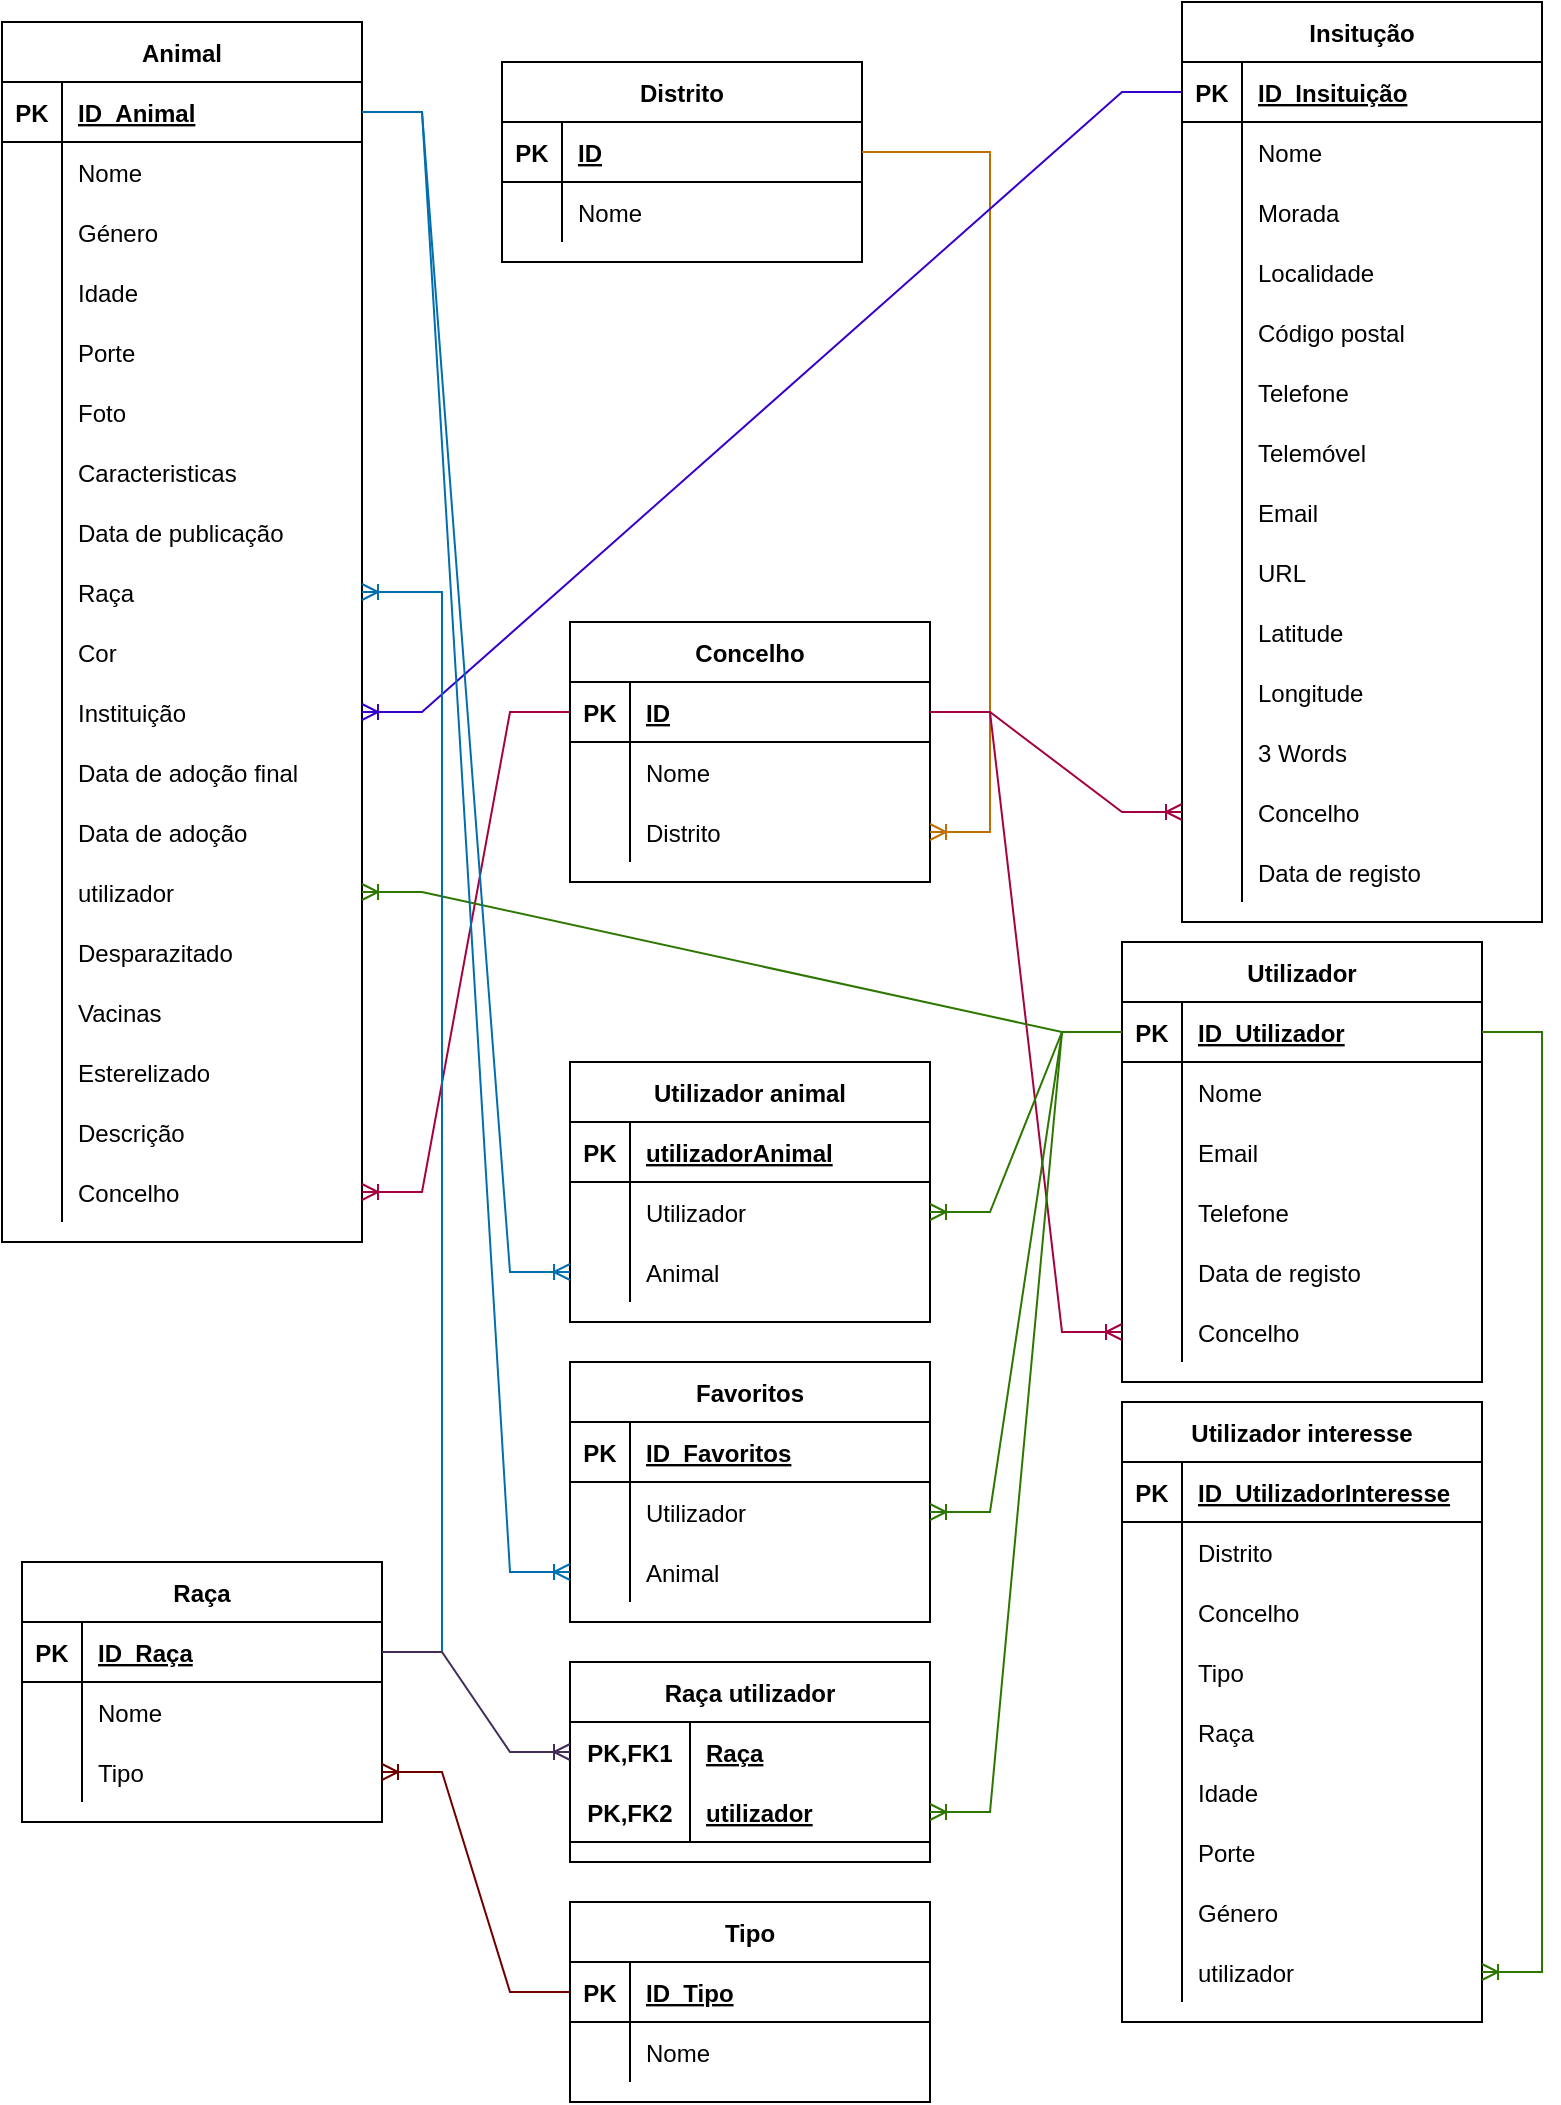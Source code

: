 <mxfile version="20.1.1" type="device"><diagram id="EnlKX623HQRmBgFf3o5k" name="Page-1"><mxGraphModel dx="1381" dy="833" grid="1" gridSize="10" guides="1" tooltips="1" connect="1" arrows="1" fold="1" page="1" pageScale="1" pageWidth="827" pageHeight="1169" math="0" shadow="0"><root><mxCell id="0"/><mxCell id="1" parent="0"/><mxCell id="1wk_z83L5mKUW11euuaL-1" value="Insitução" style="shape=table;startSize=30;container=1;collapsible=1;childLayout=tableLayout;fixedRows=1;rowLines=0;fontStyle=1;align=center;resizeLast=1;" vertex="1" parent="1"><mxGeometry x="630" y="20" width="180" height="460" as="geometry"/></mxCell><mxCell id="1wk_z83L5mKUW11euuaL-2" value="" style="shape=tableRow;horizontal=0;startSize=0;swimlaneHead=0;swimlaneBody=0;fillColor=none;collapsible=0;dropTarget=0;points=[[0,0.5],[1,0.5]];portConstraint=eastwest;top=0;left=0;right=0;bottom=1;" vertex="1" parent="1wk_z83L5mKUW11euuaL-1"><mxGeometry y="30" width="180" height="30" as="geometry"/></mxCell><mxCell id="1wk_z83L5mKUW11euuaL-3" value="PK" style="shape=partialRectangle;connectable=0;fillColor=none;top=0;left=0;bottom=0;right=0;fontStyle=1;overflow=hidden;" vertex="1" parent="1wk_z83L5mKUW11euuaL-2"><mxGeometry width="30" height="30" as="geometry"><mxRectangle width="30" height="30" as="alternateBounds"/></mxGeometry></mxCell><mxCell id="1wk_z83L5mKUW11euuaL-4" value="ID_Insituição" style="shape=partialRectangle;connectable=0;fillColor=none;top=0;left=0;bottom=0;right=0;align=left;spacingLeft=6;fontStyle=5;overflow=hidden;" vertex="1" parent="1wk_z83L5mKUW11euuaL-2"><mxGeometry x="30" width="150" height="30" as="geometry"><mxRectangle width="150" height="30" as="alternateBounds"/></mxGeometry></mxCell><mxCell id="1wk_z83L5mKUW11euuaL-5" value="" style="shape=tableRow;horizontal=0;startSize=0;swimlaneHead=0;swimlaneBody=0;fillColor=none;collapsible=0;dropTarget=0;points=[[0,0.5],[1,0.5]];portConstraint=eastwest;top=0;left=0;right=0;bottom=0;" vertex="1" parent="1wk_z83L5mKUW11euuaL-1"><mxGeometry y="60" width="180" height="30" as="geometry"/></mxCell><mxCell id="1wk_z83L5mKUW11euuaL-6" value="" style="shape=partialRectangle;connectable=0;fillColor=none;top=0;left=0;bottom=0;right=0;editable=1;overflow=hidden;" vertex="1" parent="1wk_z83L5mKUW11euuaL-5"><mxGeometry width="30" height="30" as="geometry"><mxRectangle width="30" height="30" as="alternateBounds"/></mxGeometry></mxCell><mxCell id="1wk_z83L5mKUW11euuaL-7" value="Nome" style="shape=partialRectangle;connectable=0;fillColor=none;top=0;left=0;bottom=0;right=0;align=left;spacingLeft=6;overflow=hidden;" vertex="1" parent="1wk_z83L5mKUW11euuaL-5"><mxGeometry x="30" width="150" height="30" as="geometry"><mxRectangle width="150" height="30" as="alternateBounds"/></mxGeometry></mxCell><mxCell id="1wk_z83L5mKUW11euuaL-8" value="" style="shape=tableRow;horizontal=0;startSize=0;swimlaneHead=0;swimlaneBody=0;fillColor=none;collapsible=0;dropTarget=0;points=[[0,0.5],[1,0.5]];portConstraint=eastwest;top=0;left=0;right=0;bottom=0;" vertex="1" parent="1wk_z83L5mKUW11euuaL-1"><mxGeometry y="90" width="180" height="30" as="geometry"/></mxCell><mxCell id="1wk_z83L5mKUW11euuaL-9" value="" style="shape=partialRectangle;connectable=0;fillColor=none;top=0;left=0;bottom=0;right=0;editable=1;overflow=hidden;" vertex="1" parent="1wk_z83L5mKUW11euuaL-8"><mxGeometry width="30" height="30" as="geometry"><mxRectangle width="30" height="30" as="alternateBounds"/></mxGeometry></mxCell><mxCell id="1wk_z83L5mKUW11euuaL-10" value="Morada" style="shape=partialRectangle;connectable=0;fillColor=none;top=0;left=0;bottom=0;right=0;align=left;spacingLeft=6;overflow=hidden;" vertex="1" parent="1wk_z83L5mKUW11euuaL-8"><mxGeometry x="30" width="150" height="30" as="geometry"><mxRectangle width="150" height="30" as="alternateBounds"/></mxGeometry></mxCell><mxCell id="1wk_z83L5mKUW11euuaL-11" value="" style="shape=tableRow;horizontal=0;startSize=0;swimlaneHead=0;swimlaneBody=0;fillColor=none;collapsible=0;dropTarget=0;points=[[0,0.5],[1,0.5]];portConstraint=eastwest;top=0;left=0;right=0;bottom=0;" vertex="1" parent="1wk_z83L5mKUW11euuaL-1"><mxGeometry y="120" width="180" height="30" as="geometry"/></mxCell><mxCell id="1wk_z83L5mKUW11euuaL-12" value="" style="shape=partialRectangle;connectable=0;fillColor=none;top=0;left=0;bottom=0;right=0;editable=1;overflow=hidden;" vertex="1" parent="1wk_z83L5mKUW11euuaL-11"><mxGeometry width="30" height="30" as="geometry"><mxRectangle width="30" height="30" as="alternateBounds"/></mxGeometry></mxCell><mxCell id="1wk_z83L5mKUW11euuaL-13" value="Localidade" style="shape=partialRectangle;connectable=0;fillColor=none;top=0;left=0;bottom=0;right=0;align=left;spacingLeft=6;overflow=hidden;" vertex="1" parent="1wk_z83L5mKUW11euuaL-11"><mxGeometry x="30" width="150" height="30" as="geometry"><mxRectangle width="150" height="30" as="alternateBounds"/></mxGeometry></mxCell><mxCell id="1wk_z83L5mKUW11euuaL-14" value="" style="shape=tableRow;horizontal=0;startSize=0;swimlaneHead=0;swimlaneBody=0;fillColor=none;collapsible=0;dropTarget=0;points=[[0,0.5],[1,0.5]];portConstraint=eastwest;top=0;left=0;right=0;bottom=0;" vertex="1" parent="1wk_z83L5mKUW11euuaL-1"><mxGeometry y="150" width="180" height="30" as="geometry"/></mxCell><mxCell id="1wk_z83L5mKUW11euuaL-15" value="" style="shape=partialRectangle;connectable=0;fillColor=none;top=0;left=0;bottom=0;right=0;editable=1;overflow=hidden;" vertex="1" parent="1wk_z83L5mKUW11euuaL-14"><mxGeometry width="30" height="30" as="geometry"><mxRectangle width="30" height="30" as="alternateBounds"/></mxGeometry></mxCell><mxCell id="1wk_z83L5mKUW11euuaL-16" value="Código postal" style="shape=partialRectangle;connectable=0;fillColor=none;top=0;left=0;bottom=0;right=0;align=left;spacingLeft=6;overflow=hidden;" vertex="1" parent="1wk_z83L5mKUW11euuaL-14"><mxGeometry x="30" width="150" height="30" as="geometry"><mxRectangle width="150" height="30" as="alternateBounds"/></mxGeometry></mxCell><mxCell id="1wk_z83L5mKUW11euuaL-17" value="" style="shape=tableRow;horizontal=0;startSize=0;swimlaneHead=0;swimlaneBody=0;fillColor=none;collapsible=0;dropTarget=0;points=[[0,0.5],[1,0.5]];portConstraint=eastwest;top=0;left=0;right=0;bottom=0;" vertex="1" parent="1wk_z83L5mKUW11euuaL-1"><mxGeometry y="180" width="180" height="30" as="geometry"/></mxCell><mxCell id="1wk_z83L5mKUW11euuaL-18" value="" style="shape=partialRectangle;connectable=0;fillColor=none;top=0;left=0;bottom=0;right=0;editable=1;overflow=hidden;" vertex="1" parent="1wk_z83L5mKUW11euuaL-17"><mxGeometry width="30" height="30" as="geometry"><mxRectangle width="30" height="30" as="alternateBounds"/></mxGeometry></mxCell><mxCell id="1wk_z83L5mKUW11euuaL-19" value="Telefone" style="shape=partialRectangle;connectable=0;fillColor=none;top=0;left=0;bottom=0;right=0;align=left;spacingLeft=6;overflow=hidden;" vertex="1" parent="1wk_z83L5mKUW11euuaL-17"><mxGeometry x="30" width="150" height="30" as="geometry"><mxRectangle width="150" height="30" as="alternateBounds"/></mxGeometry></mxCell><mxCell id="1wk_z83L5mKUW11euuaL-20" value="" style="shape=tableRow;horizontal=0;startSize=0;swimlaneHead=0;swimlaneBody=0;fillColor=none;collapsible=0;dropTarget=0;points=[[0,0.5],[1,0.5]];portConstraint=eastwest;top=0;left=0;right=0;bottom=0;" vertex="1" parent="1wk_z83L5mKUW11euuaL-1"><mxGeometry y="210" width="180" height="30" as="geometry"/></mxCell><mxCell id="1wk_z83L5mKUW11euuaL-21" value="" style="shape=partialRectangle;connectable=0;fillColor=none;top=0;left=0;bottom=0;right=0;editable=1;overflow=hidden;" vertex="1" parent="1wk_z83L5mKUW11euuaL-20"><mxGeometry width="30" height="30" as="geometry"><mxRectangle width="30" height="30" as="alternateBounds"/></mxGeometry></mxCell><mxCell id="1wk_z83L5mKUW11euuaL-22" value="Telemóvel" style="shape=partialRectangle;connectable=0;fillColor=none;top=0;left=0;bottom=0;right=0;align=left;spacingLeft=6;overflow=hidden;" vertex="1" parent="1wk_z83L5mKUW11euuaL-20"><mxGeometry x="30" width="150" height="30" as="geometry"><mxRectangle width="150" height="30" as="alternateBounds"/></mxGeometry></mxCell><mxCell id="1wk_z83L5mKUW11euuaL-23" value="" style="shape=tableRow;horizontal=0;startSize=0;swimlaneHead=0;swimlaneBody=0;fillColor=none;collapsible=0;dropTarget=0;points=[[0,0.5],[1,0.5]];portConstraint=eastwest;top=0;left=0;right=0;bottom=0;" vertex="1" parent="1wk_z83L5mKUW11euuaL-1"><mxGeometry y="240" width="180" height="30" as="geometry"/></mxCell><mxCell id="1wk_z83L5mKUW11euuaL-24" value="" style="shape=partialRectangle;connectable=0;fillColor=none;top=0;left=0;bottom=0;right=0;editable=1;overflow=hidden;" vertex="1" parent="1wk_z83L5mKUW11euuaL-23"><mxGeometry width="30" height="30" as="geometry"><mxRectangle width="30" height="30" as="alternateBounds"/></mxGeometry></mxCell><mxCell id="1wk_z83L5mKUW11euuaL-25" value="Email" style="shape=partialRectangle;connectable=0;fillColor=none;top=0;left=0;bottom=0;right=0;align=left;spacingLeft=6;overflow=hidden;" vertex="1" parent="1wk_z83L5mKUW11euuaL-23"><mxGeometry x="30" width="150" height="30" as="geometry"><mxRectangle width="150" height="30" as="alternateBounds"/></mxGeometry></mxCell><mxCell id="1wk_z83L5mKUW11euuaL-26" value="" style="shape=tableRow;horizontal=0;startSize=0;swimlaneHead=0;swimlaneBody=0;fillColor=none;collapsible=0;dropTarget=0;points=[[0,0.5],[1,0.5]];portConstraint=eastwest;top=0;left=0;right=0;bottom=0;" vertex="1" parent="1wk_z83L5mKUW11euuaL-1"><mxGeometry y="270" width="180" height="30" as="geometry"/></mxCell><mxCell id="1wk_z83L5mKUW11euuaL-27" value="" style="shape=partialRectangle;connectable=0;fillColor=none;top=0;left=0;bottom=0;right=0;editable=1;overflow=hidden;" vertex="1" parent="1wk_z83L5mKUW11euuaL-26"><mxGeometry width="30" height="30" as="geometry"><mxRectangle width="30" height="30" as="alternateBounds"/></mxGeometry></mxCell><mxCell id="1wk_z83L5mKUW11euuaL-28" value="URL" style="shape=partialRectangle;connectable=0;fillColor=none;top=0;left=0;bottom=0;right=0;align=left;spacingLeft=6;overflow=hidden;" vertex="1" parent="1wk_z83L5mKUW11euuaL-26"><mxGeometry x="30" width="150" height="30" as="geometry"><mxRectangle width="150" height="30" as="alternateBounds"/></mxGeometry></mxCell><mxCell id="1wk_z83L5mKUW11euuaL-29" value="" style="shape=tableRow;horizontal=0;startSize=0;swimlaneHead=0;swimlaneBody=0;fillColor=none;collapsible=0;dropTarget=0;points=[[0,0.5],[1,0.5]];portConstraint=eastwest;top=0;left=0;right=0;bottom=0;" vertex="1" parent="1wk_z83L5mKUW11euuaL-1"><mxGeometry y="300" width="180" height="30" as="geometry"/></mxCell><mxCell id="1wk_z83L5mKUW11euuaL-30" value="" style="shape=partialRectangle;connectable=0;fillColor=none;top=0;left=0;bottom=0;right=0;editable=1;overflow=hidden;" vertex="1" parent="1wk_z83L5mKUW11euuaL-29"><mxGeometry width="30" height="30" as="geometry"><mxRectangle width="30" height="30" as="alternateBounds"/></mxGeometry></mxCell><mxCell id="1wk_z83L5mKUW11euuaL-31" value="Latitude" style="shape=partialRectangle;connectable=0;fillColor=none;top=0;left=0;bottom=0;right=0;align=left;spacingLeft=6;overflow=hidden;" vertex="1" parent="1wk_z83L5mKUW11euuaL-29"><mxGeometry x="30" width="150" height="30" as="geometry"><mxRectangle width="150" height="30" as="alternateBounds"/></mxGeometry></mxCell><mxCell id="1wk_z83L5mKUW11euuaL-32" value="" style="shape=tableRow;horizontal=0;startSize=0;swimlaneHead=0;swimlaneBody=0;fillColor=none;collapsible=0;dropTarget=0;points=[[0,0.5],[1,0.5]];portConstraint=eastwest;top=0;left=0;right=0;bottom=0;" vertex="1" parent="1wk_z83L5mKUW11euuaL-1"><mxGeometry y="330" width="180" height="30" as="geometry"/></mxCell><mxCell id="1wk_z83L5mKUW11euuaL-33" value="" style="shape=partialRectangle;connectable=0;fillColor=none;top=0;left=0;bottom=0;right=0;editable=1;overflow=hidden;" vertex="1" parent="1wk_z83L5mKUW11euuaL-32"><mxGeometry width="30" height="30" as="geometry"><mxRectangle width="30" height="30" as="alternateBounds"/></mxGeometry></mxCell><mxCell id="1wk_z83L5mKUW11euuaL-34" value="Longitude" style="shape=partialRectangle;connectable=0;fillColor=none;top=0;left=0;bottom=0;right=0;align=left;spacingLeft=6;overflow=hidden;" vertex="1" parent="1wk_z83L5mKUW11euuaL-32"><mxGeometry x="30" width="150" height="30" as="geometry"><mxRectangle width="150" height="30" as="alternateBounds"/></mxGeometry></mxCell><mxCell id="1wk_z83L5mKUW11euuaL-35" value="" style="shape=tableRow;horizontal=0;startSize=0;swimlaneHead=0;swimlaneBody=0;fillColor=none;collapsible=0;dropTarget=0;points=[[0,0.5],[1,0.5]];portConstraint=eastwest;top=0;left=0;right=0;bottom=0;" vertex="1" parent="1wk_z83L5mKUW11euuaL-1"><mxGeometry y="360" width="180" height="30" as="geometry"/></mxCell><mxCell id="1wk_z83L5mKUW11euuaL-36" value="" style="shape=partialRectangle;connectable=0;fillColor=none;top=0;left=0;bottom=0;right=0;editable=1;overflow=hidden;" vertex="1" parent="1wk_z83L5mKUW11euuaL-35"><mxGeometry width="30" height="30" as="geometry"><mxRectangle width="30" height="30" as="alternateBounds"/></mxGeometry></mxCell><mxCell id="1wk_z83L5mKUW11euuaL-37" value="3 Words" style="shape=partialRectangle;connectable=0;fillColor=none;top=0;left=0;bottom=0;right=0;align=left;spacingLeft=6;overflow=hidden;" vertex="1" parent="1wk_z83L5mKUW11euuaL-35"><mxGeometry x="30" width="150" height="30" as="geometry"><mxRectangle width="150" height="30" as="alternateBounds"/></mxGeometry></mxCell><mxCell id="1wk_z83L5mKUW11euuaL-38" value="" style="shape=tableRow;horizontal=0;startSize=0;swimlaneHead=0;swimlaneBody=0;fillColor=none;collapsible=0;dropTarget=0;points=[[0,0.5],[1,0.5]];portConstraint=eastwest;top=0;left=0;right=0;bottom=0;" vertex="1" parent="1wk_z83L5mKUW11euuaL-1"><mxGeometry y="390" width="180" height="30" as="geometry"/></mxCell><mxCell id="1wk_z83L5mKUW11euuaL-39" value="" style="shape=partialRectangle;connectable=0;fillColor=none;top=0;left=0;bottom=0;right=0;editable=1;overflow=hidden;" vertex="1" parent="1wk_z83L5mKUW11euuaL-38"><mxGeometry width="30" height="30" as="geometry"><mxRectangle width="30" height="30" as="alternateBounds"/></mxGeometry></mxCell><mxCell id="1wk_z83L5mKUW11euuaL-40" value="Concelho" style="shape=partialRectangle;connectable=0;fillColor=none;top=0;left=0;bottom=0;right=0;align=left;spacingLeft=6;overflow=hidden;" vertex="1" parent="1wk_z83L5mKUW11euuaL-38"><mxGeometry x="30" width="150" height="30" as="geometry"><mxRectangle width="150" height="30" as="alternateBounds"/></mxGeometry></mxCell><mxCell id="1wk_z83L5mKUW11euuaL-41" value="" style="shape=tableRow;horizontal=0;startSize=0;swimlaneHead=0;swimlaneBody=0;fillColor=none;collapsible=0;dropTarget=0;points=[[0,0.5],[1,0.5]];portConstraint=eastwest;top=0;left=0;right=0;bottom=0;" vertex="1" parent="1wk_z83L5mKUW11euuaL-1"><mxGeometry y="420" width="180" height="30" as="geometry"/></mxCell><mxCell id="1wk_z83L5mKUW11euuaL-42" value="" style="shape=partialRectangle;connectable=0;fillColor=none;top=0;left=0;bottom=0;right=0;editable=1;overflow=hidden;" vertex="1" parent="1wk_z83L5mKUW11euuaL-41"><mxGeometry width="30" height="30" as="geometry"><mxRectangle width="30" height="30" as="alternateBounds"/></mxGeometry></mxCell><mxCell id="1wk_z83L5mKUW11euuaL-43" value="Data de registo" style="shape=partialRectangle;connectable=0;fillColor=none;top=0;left=0;bottom=0;right=0;align=left;spacingLeft=6;overflow=hidden;" vertex="1" parent="1wk_z83L5mKUW11euuaL-41"><mxGeometry x="30" width="150" height="30" as="geometry"><mxRectangle width="150" height="30" as="alternateBounds"/></mxGeometry></mxCell><mxCell id="1wk_z83L5mKUW11euuaL-44" value="Concelho" style="shape=table;startSize=30;container=1;collapsible=1;childLayout=tableLayout;fixedRows=1;rowLines=0;fontStyle=1;align=center;resizeLast=1;" vertex="1" parent="1"><mxGeometry x="324" y="330" width="180" height="130" as="geometry"/></mxCell><mxCell id="1wk_z83L5mKUW11euuaL-45" value="" style="shape=tableRow;horizontal=0;startSize=0;swimlaneHead=0;swimlaneBody=0;fillColor=none;collapsible=0;dropTarget=0;points=[[0,0.5],[1,0.5]];portConstraint=eastwest;top=0;left=0;right=0;bottom=1;" vertex="1" parent="1wk_z83L5mKUW11euuaL-44"><mxGeometry y="30" width="180" height="30" as="geometry"/></mxCell><mxCell id="1wk_z83L5mKUW11euuaL-46" value="PK" style="shape=partialRectangle;connectable=0;fillColor=none;top=0;left=0;bottom=0;right=0;fontStyle=1;overflow=hidden;" vertex="1" parent="1wk_z83L5mKUW11euuaL-45"><mxGeometry width="30" height="30" as="geometry"><mxRectangle width="30" height="30" as="alternateBounds"/></mxGeometry></mxCell><mxCell id="1wk_z83L5mKUW11euuaL-47" value="ID" style="shape=partialRectangle;connectable=0;fillColor=none;top=0;left=0;bottom=0;right=0;align=left;spacingLeft=6;fontStyle=5;overflow=hidden;" vertex="1" parent="1wk_z83L5mKUW11euuaL-45"><mxGeometry x="30" width="150" height="30" as="geometry"><mxRectangle width="150" height="30" as="alternateBounds"/></mxGeometry></mxCell><mxCell id="1wk_z83L5mKUW11euuaL-48" value="" style="shape=tableRow;horizontal=0;startSize=0;swimlaneHead=0;swimlaneBody=0;fillColor=none;collapsible=0;dropTarget=0;points=[[0,0.5],[1,0.5]];portConstraint=eastwest;top=0;left=0;right=0;bottom=0;" vertex="1" parent="1wk_z83L5mKUW11euuaL-44"><mxGeometry y="60" width="180" height="30" as="geometry"/></mxCell><mxCell id="1wk_z83L5mKUW11euuaL-49" value="" style="shape=partialRectangle;connectable=0;fillColor=none;top=0;left=0;bottom=0;right=0;editable=1;overflow=hidden;" vertex="1" parent="1wk_z83L5mKUW11euuaL-48"><mxGeometry width="30" height="30" as="geometry"><mxRectangle width="30" height="30" as="alternateBounds"/></mxGeometry></mxCell><mxCell id="1wk_z83L5mKUW11euuaL-50" value="Nome" style="shape=partialRectangle;connectable=0;fillColor=none;top=0;left=0;bottom=0;right=0;align=left;spacingLeft=6;overflow=hidden;" vertex="1" parent="1wk_z83L5mKUW11euuaL-48"><mxGeometry x="30" width="150" height="30" as="geometry"><mxRectangle width="150" height="30" as="alternateBounds"/></mxGeometry></mxCell><mxCell id="1wk_z83L5mKUW11euuaL-51" value="" style="shape=tableRow;horizontal=0;startSize=0;swimlaneHead=0;swimlaneBody=0;fillColor=none;collapsible=0;dropTarget=0;points=[[0,0.5],[1,0.5]];portConstraint=eastwest;top=0;left=0;right=0;bottom=0;" vertex="1" parent="1wk_z83L5mKUW11euuaL-44"><mxGeometry y="90" width="180" height="30" as="geometry"/></mxCell><mxCell id="1wk_z83L5mKUW11euuaL-52" value="" style="shape=partialRectangle;connectable=0;fillColor=none;top=0;left=0;bottom=0;right=0;editable=1;overflow=hidden;" vertex="1" parent="1wk_z83L5mKUW11euuaL-51"><mxGeometry width="30" height="30" as="geometry"><mxRectangle width="30" height="30" as="alternateBounds"/></mxGeometry></mxCell><mxCell id="1wk_z83L5mKUW11euuaL-53" value="Distrito" style="shape=partialRectangle;connectable=0;fillColor=none;top=0;left=0;bottom=0;right=0;align=left;spacingLeft=6;overflow=hidden;" vertex="1" parent="1wk_z83L5mKUW11euuaL-51"><mxGeometry x="30" width="150" height="30" as="geometry"><mxRectangle width="150" height="30" as="alternateBounds"/></mxGeometry></mxCell><mxCell id="1wk_z83L5mKUW11euuaL-60" value="Distrito" style="shape=table;startSize=30;container=1;collapsible=1;childLayout=tableLayout;fixedRows=1;rowLines=0;fontStyle=1;align=center;resizeLast=1;" vertex="1" parent="1"><mxGeometry x="290" y="50" width="180" height="100" as="geometry"/></mxCell><mxCell id="1wk_z83L5mKUW11euuaL-61" value="" style="shape=tableRow;horizontal=0;startSize=0;swimlaneHead=0;swimlaneBody=0;fillColor=none;collapsible=0;dropTarget=0;points=[[0,0.5],[1,0.5]];portConstraint=eastwest;top=0;left=0;right=0;bottom=1;" vertex="1" parent="1wk_z83L5mKUW11euuaL-60"><mxGeometry y="30" width="180" height="30" as="geometry"/></mxCell><mxCell id="1wk_z83L5mKUW11euuaL-62" value="PK" style="shape=partialRectangle;connectable=0;fillColor=none;top=0;left=0;bottom=0;right=0;fontStyle=1;overflow=hidden;" vertex="1" parent="1wk_z83L5mKUW11euuaL-61"><mxGeometry width="30" height="30" as="geometry"><mxRectangle width="30" height="30" as="alternateBounds"/></mxGeometry></mxCell><mxCell id="1wk_z83L5mKUW11euuaL-63" value="ID" style="shape=partialRectangle;connectable=0;fillColor=none;top=0;left=0;bottom=0;right=0;align=left;spacingLeft=6;fontStyle=5;overflow=hidden;" vertex="1" parent="1wk_z83L5mKUW11euuaL-61"><mxGeometry x="30" width="150" height="30" as="geometry"><mxRectangle width="150" height="30" as="alternateBounds"/></mxGeometry></mxCell><mxCell id="1wk_z83L5mKUW11euuaL-64" value="" style="shape=tableRow;horizontal=0;startSize=0;swimlaneHead=0;swimlaneBody=0;fillColor=none;collapsible=0;dropTarget=0;points=[[0,0.5],[1,0.5]];portConstraint=eastwest;top=0;left=0;right=0;bottom=0;" vertex="1" parent="1wk_z83L5mKUW11euuaL-60"><mxGeometry y="60" width="180" height="30" as="geometry"/></mxCell><mxCell id="1wk_z83L5mKUW11euuaL-65" value="" style="shape=partialRectangle;connectable=0;fillColor=none;top=0;left=0;bottom=0;right=0;editable=1;overflow=hidden;" vertex="1" parent="1wk_z83L5mKUW11euuaL-64"><mxGeometry width="30" height="30" as="geometry"><mxRectangle width="30" height="30" as="alternateBounds"/></mxGeometry></mxCell><mxCell id="1wk_z83L5mKUW11euuaL-66" value="Nome" style="shape=partialRectangle;connectable=0;fillColor=none;top=0;left=0;bottom=0;right=0;align=left;spacingLeft=6;overflow=hidden;" vertex="1" parent="1wk_z83L5mKUW11euuaL-64"><mxGeometry x="30" width="150" height="30" as="geometry"><mxRectangle width="150" height="30" as="alternateBounds"/></mxGeometry></mxCell><mxCell id="1wk_z83L5mKUW11euuaL-73" value="Favoritos" style="shape=table;startSize=30;container=1;collapsible=1;childLayout=tableLayout;fixedRows=1;rowLines=0;fontStyle=1;align=center;resizeLast=1;" vertex="1" parent="1"><mxGeometry x="324" y="700" width="180" height="130" as="geometry"/></mxCell><mxCell id="1wk_z83L5mKUW11euuaL-74" value="" style="shape=tableRow;horizontal=0;startSize=0;swimlaneHead=0;swimlaneBody=0;fillColor=none;collapsible=0;dropTarget=0;points=[[0,0.5],[1,0.5]];portConstraint=eastwest;top=0;left=0;right=0;bottom=1;" vertex="1" parent="1wk_z83L5mKUW11euuaL-73"><mxGeometry y="30" width="180" height="30" as="geometry"/></mxCell><mxCell id="1wk_z83L5mKUW11euuaL-75" value="PK" style="shape=partialRectangle;connectable=0;fillColor=none;top=0;left=0;bottom=0;right=0;fontStyle=1;overflow=hidden;" vertex="1" parent="1wk_z83L5mKUW11euuaL-74"><mxGeometry width="30" height="30" as="geometry"><mxRectangle width="30" height="30" as="alternateBounds"/></mxGeometry></mxCell><mxCell id="1wk_z83L5mKUW11euuaL-76" value="ID_Favoritos" style="shape=partialRectangle;connectable=0;fillColor=none;top=0;left=0;bottom=0;right=0;align=left;spacingLeft=6;fontStyle=5;overflow=hidden;" vertex="1" parent="1wk_z83L5mKUW11euuaL-74"><mxGeometry x="30" width="150" height="30" as="geometry"><mxRectangle width="150" height="30" as="alternateBounds"/></mxGeometry></mxCell><mxCell id="1wk_z83L5mKUW11euuaL-77" value="" style="shape=tableRow;horizontal=0;startSize=0;swimlaneHead=0;swimlaneBody=0;fillColor=none;collapsible=0;dropTarget=0;points=[[0,0.5],[1,0.5]];portConstraint=eastwest;top=0;left=0;right=0;bottom=0;" vertex="1" parent="1wk_z83L5mKUW11euuaL-73"><mxGeometry y="60" width="180" height="30" as="geometry"/></mxCell><mxCell id="1wk_z83L5mKUW11euuaL-78" value="" style="shape=partialRectangle;connectable=0;fillColor=none;top=0;left=0;bottom=0;right=0;editable=1;overflow=hidden;" vertex="1" parent="1wk_z83L5mKUW11euuaL-77"><mxGeometry width="30" height="30" as="geometry"><mxRectangle width="30" height="30" as="alternateBounds"/></mxGeometry></mxCell><mxCell id="1wk_z83L5mKUW11euuaL-79" value="Utilizador" style="shape=partialRectangle;connectable=0;fillColor=none;top=0;left=0;bottom=0;right=0;align=left;spacingLeft=6;overflow=hidden;" vertex="1" parent="1wk_z83L5mKUW11euuaL-77"><mxGeometry x="30" width="150" height="30" as="geometry"><mxRectangle width="150" height="30" as="alternateBounds"/></mxGeometry></mxCell><mxCell id="1wk_z83L5mKUW11euuaL-80" value="" style="shape=tableRow;horizontal=0;startSize=0;swimlaneHead=0;swimlaneBody=0;fillColor=none;collapsible=0;dropTarget=0;points=[[0,0.5],[1,0.5]];portConstraint=eastwest;top=0;left=0;right=0;bottom=0;" vertex="1" parent="1wk_z83L5mKUW11euuaL-73"><mxGeometry y="90" width="180" height="30" as="geometry"/></mxCell><mxCell id="1wk_z83L5mKUW11euuaL-81" value="" style="shape=partialRectangle;connectable=0;fillColor=none;top=0;left=0;bottom=0;right=0;editable=1;overflow=hidden;" vertex="1" parent="1wk_z83L5mKUW11euuaL-80"><mxGeometry width="30" height="30" as="geometry"><mxRectangle width="30" height="30" as="alternateBounds"/></mxGeometry></mxCell><mxCell id="1wk_z83L5mKUW11euuaL-82" value="Animal" style="shape=partialRectangle;connectable=0;fillColor=none;top=0;left=0;bottom=0;right=0;align=left;spacingLeft=6;overflow=hidden;" vertex="1" parent="1wk_z83L5mKUW11euuaL-80"><mxGeometry x="30" width="150" height="30" as="geometry"><mxRectangle width="150" height="30" as="alternateBounds"/></mxGeometry></mxCell><mxCell id="1wk_z83L5mKUW11euuaL-86" value="Utilizador" style="shape=table;startSize=30;container=1;collapsible=1;childLayout=tableLayout;fixedRows=1;rowLines=0;fontStyle=1;align=center;resizeLast=1;" vertex="1" parent="1"><mxGeometry x="600" y="490" width="180" height="220" as="geometry"/></mxCell><mxCell id="1wk_z83L5mKUW11euuaL-87" value="" style="shape=tableRow;horizontal=0;startSize=0;swimlaneHead=0;swimlaneBody=0;fillColor=none;collapsible=0;dropTarget=0;points=[[0,0.5],[1,0.5]];portConstraint=eastwest;top=0;left=0;right=0;bottom=1;" vertex="1" parent="1wk_z83L5mKUW11euuaL-86"><mxGeometry y="30" width="180" height="30" as="geometry"/></mxCell><mxCell id="1wk_z83L5mKUW11euuaL-88" value="PK" style="shape=partialRectangle;connectable=0;fillColor=none;top=0;left=0;bottom=0;right=0;fontStyle=1;overflow=hidden;" vertex="1" parent="1wk_z83L5mKUW11euuaL-87"><mxGeometry width="30" height="30" as="geometry"><mxRectangle width="30" height="30" as="alternateBounds"/></mxGeometry></mxCell><mxCell id="1wk_z83L5mKUW11euuaL-89" value="ID_Utilizador" style="shape=partialRectangle;connectable=0;fillColor=none;top=0;left=0;bottom=0;right=0;align=left;spacingLeft=6;fontStyle=5;overflow=hidden;" vertex="1" parent="1wk_z83L5mKUW11euuaL-87"><mxGeometry x="30" width="150" height="30" as="geometry"><mxRectangle width="150" height="30" as="alternateBounds"/></mxGeometry></mxCell><mxCell id="1wk_z83L5mKUW11euuaL-90" value="" style="shape=tableRow;horizontal=0;startSize=0;swimlaneHead=0;swimlaneBody=0;fillColor=none;collapsible=0;dropTarget=0;points=[[0,0.5],[1,0.5]];portConstraint=eastwest;top=0;left=0;right=0;bottom=0;" vertex="1" parent="1wk_z83L5mKUW11euuaL-86"><mxGeometry y="60" width="180" height="30" as="geometry"/></mxCell><mxCell id="1wk_z83L5mKUW11euuaL-91" value="" style="shape=partialRectangle;connectable=0;fillColor=none;top=0;left=0;bottom=0;right=0;editable=1;overflow=hidden;" vertex="1" parent="1wk_z83L5mKUW11euuaL-90"><mxGeometry width="30" height="30" as="geometry"><mxRectangle width="30" height="30" as="alternateBounds"/></mxGeometry></mxCell><mxCell id="1wk_z83L5mKUW11euuaL-92" value="Nome" style="shape=partialRectangle;connectable=0;fillColor=none;top=0;left=0;bottom=0;right=0;align=left;spacingLeft=6;overflow=hidden;" vertex="1" parent="1wk_z83L5mKUW11euuaL-90"><mxGeometry x="30" width="150" height="30" as="geometry"><mxRectangle width="150" height="30" as="alternateBounds"/></mxGeometry></mxCell><mxCell id="1wk_z83L5mKUW11euuaL-93" value="" style="shape=tableRow;horizontal=0;startSize=0;swimlaneHead=0;swimlaneBody=0;fillColor=none;collapsible=0;dropTarget=0;points=[[0,0.5],[1,0.5]];portConstraint=eastwest;top=0;left=0;right=0;bottom=0;" vertex="1" parent="1wk_z83L5mKUW11euuaL-86"><mxGeometry y="90" width="180" height="30" as="geometry"/></mxCell><mxCell id="1wk_z83L5mKUW11euuaL-94" value="" style="shape=partialRectangle;connectable=0;fillColor=none;top=0;left=0;bottom=0;right=0;editable=1;overflow=hidden;" vertex="1" parent="1wk_z83L5mKUW11euuaL-93"><mxGeometry width="30" height="30" as="geometry"><mxRectangle width="30" height="30" as="alternateBounds"/></mxGeometry></mxCell><mxCell id="1wk_z83L5mKUW11euuaL-95" value="Email" style="shape=partialRectangle;connectable=0;fillColor=none;top=0;left=0;bottom=0;right=0;align=left;spacingLeft=6;overflow=hidden;" vertex="1" parent="1wk_z83L5mKUW11euuaL-93"><mxGeometry x="30" width="150" height="30" as="geometry"><mxRectangle width="150" height="30" as="alternateBounds"/></mxGeometry></mxCell><mxCell id="1wk_z83L5mKUW11euuaL-96" value="" style="shape=tableRow;horizontal=0;startSize=0;swimlaneHead=0;swimlaneBody=0;fillColor=none;collapsible=0;dropTarget=0;points=[[0,0.5],[1,0.5]];portConstraint=eastwest;top=0;left=0;right=0;bottom=0;" vertex="1" parent="1wk_z83L5mKUW11euuaL-86"><mxGeometry y="120" width="180" height="30" as="geometry"/></mxCell><mxCell id="1wk_z83L5mKUW11euuaL-97" value="" style="shape=partialRectangle;connectable=0;fillColor=none;top=0;left=0;bottom=0;right=0;editable=1;overflow=hidden;" vertex="1" parent="1wk_z83L5mKUW11euuaL-96"><mxGeometry width="30" height="30" as="geometry"><mxRectangle width="30" height="30" as="alternateBounds"/></mxGeometry></mxCell><mxCell id="1wk_z83L5mKUW11euuaL-98" value="Telefone" style="shape=partialRectangle;connectable=0;fillColor=none;top=0;left=0;bottom=0;right=0;align=left;spacingLeft=6;overflow=hidden;" vertex="1" parent="1wk_z83L5mKUW11euuaL-96"><mxGeometry x="30" width="150" height="30" as="geometry"><mxRectangle width="150" height="30" as="alternateBounds"/></mxGeometry></mxCell><mxCell id="1wk_z83L5mKUW11euuaL-99" value="" style="shape=tableRow;horizontal=0;startSize=0;swimlaneHead=0;swimlaneBody=0;fillColor=none;collapsible=0;dropTarget=0;points=[[0,0.5],[1,0.5]];portConstraint=eastwest;top=0;left=0;right=0;bottom=0;" vertex="1" parent="1wk_z83L5mKUW11euuaL-86"><mxGeometry y="150" width="180" height="30" as="geometry"/></mxCell><mxCell id="1wk_z83L5mKUW11euuaL-100" value="" style="shape=partialRectangle;connectable=0;fillColor=none;top=0;left=0;bottom=0;right=0;editable=1;overflow=hidden;" vertex="1" parent="1wk_z83L5mKUW11euuaL-99"><mxGeometry width="30" height="30" as="geometry"><mxRectangle width="30" height="30" as="alternateBounds"/></mxGeometry></mxCell><mxCell id="1wk_z83L5mKUW11euuaL-101" value="Data de registo" style="shape=partialRectangle;connectable=0;fillColor=none;top=0;left=0;bottom=0;right=0;align=left;spacingLeft=6;overflow=hidden;" vertex="1" parent="1wk_z83L5mKUW11euuaL-99"><mxGeometry x="30" width="150" height="30" as="geometry"><mxRectangle width="150" height="30" as="alternateBounds"/></mxGeometry></mxCell><mxCell id="1wk_z83L5mKUW11euuaL-102" value="" style="shape=tableRow;horizontal=0;startSize=0;swimlaneHead=0;swimlaneBody=0;fillColor=none;collapsible=0;dropTarget=0;points=[[0,0.5],[1,0.5]];portConstraint=eastwest;top=0;left=0;right=0;bottom=0;" vertex="1" parent="1wk_z83L5mKUW11euuaL-86"><mxGeometry y="180" width="180" height="30" as="geometry"/></mxCell><mxCell id="1wk_z83L5mKUW11euuaL-103" value="" style="shape=partialRectangle;connectable=0;fillColor=none;top=0;left=0;bottom=0;right=0;editable=1;overflow=hidden;" vertex="1" parent="1wk_z83L5mKUW11euuaL-102"><mxGeometry width="30" height="30" as="geometry"><mxRectangle width="30" height="30" as="alternateBounds"/></mxGeometry></mxCell><mxCell id="1wk_z83L5mKUW11euuaL-104" value="Concelho" style="shape=partialRectangle;connectable=0;fillColor=none;top=0;left=0;bottom=0;right=0;align=left;spacingLeft=6;overflow=hidden;" vertex="1" parent="1wk_z83L5mKUW11euuaL-102"><mxGeometry x="30" width="150" height="30" as="geometry"><mxRectangle width="150" height="30" as="alternateBounds"/></mxGeometry></mxCell><mxCell id="1wk_z83L5mKUW11euuaL-105" value="Animal" style="shape=table;startSize=30;container=1;collapsible=1;childLayout=tableLayout;fixedRows=1;rowLines=0;fontStyle=1;align=center;resizeLast=1;" vertex="1" parent="1"><mxGeometry x="40" y="30" width="180" height="610" as="geometry"/></mxCell><mxCell id="1wk_z83L5mKUW11euuaL-106" value="" style="shape=tableRow;horizontal=0;startSize=0;swimlaneHead=0;swimlaneBody=0;fillColor=none;collapsible=0;dropTarget=0;points=[[0,0.5],[1,0.5]];portConstraint=eastwest;top=0;left=0;right=0;bottom=1;" vertex="1" parent="1wk_z83L5mKUW11euuaL-105"><mxGeometry y="30" width="180" height="30" as="geometry"/></mxCell><mxCell id="1wk_z83L5mKUW11euuaL-107" value="PK" style="shape=partialRectangle;connectable=0;fillColor=none;top=0;left=0;bottom=0;right=0;fontStyle=1;overflow=hidden;" vertex="1" parent="1wk_z83L5mKUW11euuaL-106"><mxGeometry width="30" height="30" as="geometry"><mxRectangle width="30" height="30" as="alternateBounds"/></mxGeometry></mxCell><mxCell id="1wk_z83L5mKUW11euuaL-108" value="ID_Animal" style="shape=partialRectangle;connectable=0;fillColor=none;top=0;left=0;bottom=0;right=0;align=left;spacingLeft=6;fontStyle=5;overflow=hidden;" vertex="1" parent="1wk_z83L5mKUW11euuaL-106"><mxGeometry x="30" width="150" height="30" as="geometry"><mxRectangle width="150" height="30" as="alternateBounds"/></mxGeometry></mxCell><mxCell id="1wk_z83L5mKUW11euuaL-109" value="" style="shape=tableRow;horizontal=0;startSize=0;swimlaneHead=0;swimlaneBody=0;fillColor=none;collapsible=0;dropTarget=0;points=[[0,0.5],[1,0.5]];portConstraint=eastwest;top=0;left=0;right=0;bottom=0;" vertex="1" parent="1wk_z83L5mKUW11euuaL-105"><mxGeometry y="60" width="180" height="30" as="geometry"/></mxCell><mxCell id="1wk_z83L5mKUW11euuaL-110" value="" style="shape=partialRectangle;connectable=0;fillColor=none;top=0;left=0;bottom=0;right=0;editable=1;overflow=hidden;" vertex="1" parent="1wk_z83L5mKUW11euuaL-109"><mxGeometry width="30" height="30" as="geometry"><mxRectangle width="30" height="30" as="alternateBounds"/></mxGeometry></mxCell><mxCell id="1wk_z83L5mKUW11euuaL-111" value="Nome" style="shape=partialRectangle;connectable=0;fillColor=none;top=0;left=0;bottom=0;right=0;align=left;spacingLeft=6;overflow=hidden;" vertex="1" parent="1wk_z83L5mKUW11euuaL-109"><mxGeometry x="30" width="150" height="30" as="geometry"><mxRectangle width="150" height="30" as="alternateBounds"/></mxGeometry></mxCell><mxCell id="1wk_z83L5mKUW11euuaL-112" value="" style="shape=tableRow;horizontal=0;startSize=0;swimlaneHead=0;swimlaneBody=0;fillColor=none;collapsible=0;dropTarget=0;points=[[0,0.5],[1,0.5]];portConstraint=eastwest;top=0;left=0;right=0;bottom=0;" vertex="1" parent="1wk_z83L5mKUW11euuaL-105"><mxGeometry y="90" width="180" height="30" as="geometry"/></mxCell><mxCell id="1wk_z83L5mKUW11euuaL-113" value="" style="shape=partialRectangle;connectable=0;fillColor=none;top=0;left=0;bottom=0;right=0;editable=1;overflow=hidden;" vertex="1" parent="1wk_z83L5mKUW11euuaL-112"><mxGeometry width="30" height="30" as="geometry"><mxRectangle width="30" height="30" as="alternateBounds"/></mxGeometry></mxCell><mxCell id="1wk_z83L5mKUW11euuaL-114" value="Género" style="shape=partialRectangle;connectable=0;fillColor=none;top=0;left=0;bottom=0;right=0;align=left;spacingLeft=6;overflow=hidden;" vertex="1" parent="1wk_z83L5mKUW11euuaL-112"><mxGeometry x="30" width="150" height="30" as="geometry"><mxRectangle width="150" height="30" as="alternateBounds"/></mxGeometry></mxCell><mxCell id="1wk_z83L5mKUW11euuaL-115" value="" style="shape=tableRow;horizontal=0;startSize=0;swimlaneHead=0;swimlaneBody=0;fillColor=none;collapsible=0;dropTarget=0;points=[[0,0.5],[1,0.5]];portConstraint=eastwest;top=0;left=0;right=0;bottom=0;" vertex="1" parent="1wk_z83L5mKUW11euuaL-105"><mxGeometry y="120" width="180" height="30" as="geometry"/></mxCell><mxCell id="1wk_z83L5mKUW11euuaL-116" value="" style="shape=partialRectangle;connectable=0;fillColor=none;top=0;left=0;bottom=0;right=0;editable=1;overflow=hidden;" vertex="1" parent="1wk_z83L5mKUW11euuaL-115"><mxGeometry width="30" height="30" as="geometry"><mxRectangle width="30" height="30" as="alternateBounds"/></mxGeometry></mxCell><mxCell id="1wk_z83L5mKUW11euuaL-117" value="Idade" style="shape=partialRectangle;connectable=0;fillColor=none;top=0;left=0;bottom=0;right=0;align=left;spacingLeft=6;overflow=hidden;" vertex="1" parent="1wk_z83L5mKUW11euuaL-115"><mxGeometry x="30" width="150" height="30" as="geometry"><mxRectangle width="150" height="30" as="alternateBounds"/></mxGeometry></mxCell><mxCell id="1wk_z83L5mKUW11euuaL-118" value="" style="shape=tableRow;horizontal=0;startSize=0;swimlaneHead=0;swimlaneBody=0;fillColor=none;collapsible=0;dropTarget=0;points=[[0,0.5],[1,0.5]];portConstraint=eastwest;top=0;left=0;right=0;bottom=0;" vertex="1" parent="1wk_z83L5mKUW11euuaL-105"><mxGeometry y="150" width="180" height="30" as="geometry"/></mxCell><mxCell id="1wk_z83L5mKUW11euuaL-119" value="" style="shape=partialRectangle;connectable=0;fillColor=none;top=0;left=0;bottom=0;right=0;editable=1;overflow=hidden;" vertex="1" parent="1wk_z83L5mKUW11euuaL-118"><mxGeometry width="30" height="30" as="geometry"><mxRectangle width="30" height="30" as="alternateBounds"/></mxGeometry></mxCell><mxCell id="1wk_z83L5mKUW11euuaL-120" value="Porte" style="shape=partialRectangle;connectable=0;fillColor=none;top=0;left=0;bottom=0;right=0;align=left;spacingLeft=6;overflow=hidden;" vertex="1" parent="1wk_z83L5mKUW11euuaL-118"><mxGeometry x="30" width="150" height="30" as="geometry"><mxRectangle width="150" height="30" as="alternateBounds"/></mxGeometry></mxCell><mxCell id="1wk_z83L5mKUW11euuaL-121" value="" style="shape=tableRow;horizontal=0;startSize=0;swimlaneHead=0;swimlaneBody=0;fillColor=none;collapsible=0;dropTarget=0;points=[[0,0.5],[1,0.5]];portConstraint=eastwest;top=0;left=0;right=0;bottom=0;" vertex="1" parent="1wk_z83L5mKUW11euuaL-105"><mxGeometry y="180" width="180" height="30" as="geometry"/></mxCell><mxCell id="1wk_z83L5mKUW11euuaL-122" value="" style="shape=partialRectangle;connectable=0;fillColor=none;top=0;left=0;bottom=0;right=0;editable=1;overflow=hidden;" vertex="1" parent="1wk_z83L5mKUW11euuaL-121"><mxGeometry width="30" height="30" as="geometry"><mxRectangle width="30" height="30" as="alternateBounds"/></mxGeometry></mxCell><mxCell id="1wk_z83L5mKUW11euuaL-123" value="Foto" style="shape=partialRectangle;connectable=0;fillColor=none;top=0;left=0;bottom=0;right=0;align=left;spacingLeft=6;overflow=hidden;" vertex="1" parent="1wk_z83L5mKUW11euuaL-121"><mxGeometry x="30" width="150" height="30" as="geometry"><mxRectangle width="150" height="30" as="alternateBounds"/></mxGeometry></mxCell><mxCell id="1wk_z83L5mKUW11euuaL-124" value="" style="shape=tableRow;horizontal=0;startSize=0;swimlaneHead=0;swimlaneBody=0;fillColor=none;collapsible=0;dropTarget=0;points=[[0,0.5],[1,0.5]];portConstraint=eastwest;top=0;left=0;right=0;bottom=0;" vertex="1" parent="1wk_z83L5mKUW11euuaL-105"><mxGeometry y="210" width="180" height="30" as="geometry"/></mxCell><mxCell id="1wk_z83L5mKUW11euuaL-125" value="" style="shape=partialRectangle;connectable=0;fillColor=none;top=0;left=0;bottom=0;right=0;editable=1;overflow=hidden;" vertex="1" parent="1wk_z83L5mKUW11euuaL-124"><mxGeometry width="30" height="30" as="geometry"><mxRectangle width="30" height="30" as="alternateBounds"/></mxGeometry></mxCell><mxCell id="1wk_z83L5mKUW11euuaL-126" value="Caracteristicas" style="shape=partialRectangle;connectable=0;fillColor=none;top=0;left=0;bottom=0;right=0;align=left;spacingLeft=6;overflow=hidden;" vertex="1" parent="1wk_z83L5mKUW11euuaL-124"><mxGeometry x="30" width="150" height="30" as="geometry"><mxRectangle width="150" height="30" as="alternateBounds"/></mxGeometry></mxCell><mxCell id="1wk_z83L5mKUW11euuaL-127" value="" style="shape=tableRow;horizontal=0;startSize=0;swimlaneHead=0;swimlaneBody=0;fillColor=none;collapsible=0;dropTarget=0;points=[[0,0.5],[1,0.5]];portConstraint=eastwest;top=0;left=0;right=0;bottom=0;" vertex="1" parent="1wk_z83L5mKUW11euuaL-105"><mxGeometry y="240" width="180" height="30" as="geometry"/></mxCell><mxCell id="1wk_z83L5mKUW11euuaL-128" value="" style="shape=partialRectangle;connectable=0;fillColor=none;top=0;left=0;bottom=0;right=0;editable=1;overflow=hidden;" vertex="1" parent="1wk_z83L5mKUW11euuaL-127"><mxGeometry width="30" height="30" as="geometry"><mxRectangle width="30" height="30" as="alternateBounds"/></mxGeometry></mxCell><mxCell id="1wk_z83L5mKUW11euuaL-129" value="Data de publicação" style="shape=partialRectangle;connectable=0;fillColor=none;top=0;left=0;bottom=0;right=0;align=left;spacingLeft=6;overflow=hidden;" vertex="1" parent="1wk_z83L5mKUW11euuaL-127"><mxGeometry x="30" width="150" height="30" as="geometry"><mxRectangle width="150" height="30" as="alternateBounds"/></mxGeometry></mxCell><mxCell id="1wk_z83L5mKUW11euuaL-130" value="" style="shape=tableRow;horizontal=0;startSize=0;swimlaneHead=0;swimlaneBody=0;fillColor=none;collapsible=0;dropTarget=0;points=[[0,0.5],[1,0.5]];portConstraint=eastwest;top=0;left=0;right=0;bottom=0;" vertex="1" parent="1wk_z83L5mKUW11euuaL-105"><mxGeometry y="270" width="180" height="30" as="geometry"/></mxCell><mxCell id="1wk_z83L5mKUW11euuaL-131" value="" style="shape=partialRectangle;connectable=0;fillColor=none;top=0;left=0;bottom=0;right=0;editable=1;overflow=hidden;" vertex="1" parent="1wk_z83L5mKUW11euuaL-130"><mxGeometry width="30" height="30" as="geometry"><mxRectangle width="30" height="30" as="alternateBounds"/></mxGeometry></mxCell><mxCell id="1wk_z83L5mKUW11euuaL-132" value="Raça" style="shape=partialRectangle;connectable=0;fillColor=none;top=0;left=0;bottom=0;right=0;align=left;spacingLeft=6;overflow=hidden;" vertex="1" parent="1wk_z83L5mKUW11euuaL-130"><mxGeometry x="30" width="150" height="30" as="geometry"><mxRectangle width="150" height="30" as="alternateBounds"/></mxGeometry></mxCell><mxCell id="1wk_z83L5mKUW11euuaL-133" value="" style="shape=tableRow;horizontal=0;startSize=0;swimlaneHead=0;swimlaneBody=0;fillColor=none;collapsible=0;dropTarget=0;points=[[0,0.5],[1,0.5]];portConstraint=eastwest;top=0;left=0;right=0;bottom=0;" vertex="1" parent="1wk_z83L5mKUW11euuaL-105"><mxGeometry y="300" width="180" height="30" as="geometry"/></mxCell><mxCell id="1wk_z83L5mKUW11euuaL-134" value="" style="shape=partialRectangle;connectable=0;fillColor=none;top=0;left=0;bottom=0;right=0;editable=1;overflow=hidden;" vertex="1" parent="1wk_z83L5mKUW11euuaL-133"><mxGeometry width="30" height="30" as="geometry"><mxRectangle width="30" height="30" as="alternateBounds"/></mxGeometry></mxCell><mxCell id="1wk_z83L5mKUW11euuaL-135" value="Cor" style="shape=partialRectangle;connectable=0;fillColor=none;top=0;left=0;bottom=0;right=0;align=left;spacingLeft=6;overflow=hidden;" vertex="1" parent="1wk_z83L5mKUW11euuaL-133"><mxGeometry x="30" width="150" height="30" as="geometry"><mxRectangle width="150" height="30" as="alternateBounds"/></mxGeometry></mxCell><mxCell id="1wk_z83L5mKUW11euuaL-136" value="" style="shape=tableRow;horizontal=0;startSize=0;swimlaneHead=0;swimlaneBody=0;fillColor=none;collapsible=0;dropTarget=0;points=[[0,0.5],[1,0.5]];portConstraint=eastwest;top=0;left=0;right=0;bottom=0;" vertex="1" parent="1wk_z83L5mKUW11euuaL-105"><mxGeometry y="330" width="180" height="30" as="geometry"/></mxCell><mxCell id="1wk_z83L5mKUW11euuaL-137" value="" style="shape=partialRectangle;connectable=0;fillColor=none;top=0;left=0;bottom=0;right=0;editable=1;overflow=hidden;" vertex="1" parent="1wk_z83L5mKUW11euuaL-136"><mxGeometry width="30" height="30" as="geometry"><mxRectangle width="30" height="30" as="alternateBounds"/></mxGeometry></mxCell><mxCell id="1wk_z83L5mKUW11euuaL-138" value="Instituição" style="shape=partialRectangle;connectable=0;fillColor=none;top=0;left=0;bottom=0;right=0;align=left;spacingLeft=6;overflow=hidden;" vertex="1" parent="1wk_z83L5mKUW11euuaL-136"><mxGeometry x="30" width="150" height="30" as="geometry"><mxRectangle width="150" height="30" as="alternateBounds"/></mxGeometry></mxCell><mxCell id="1wk_z83L5mKUW11euuaL-139" value="" style="shape=tableRow;horizontal=0;startSize=0;swimlaneHead=0;swimlaneBody=0;fillColor=none;collapsible=0;dropTarget=0;points=[[0,0.5],[1,0.5]];portConstraint=eastwest;top=0;left=0;right=0;bottom=0;" vertex="1" parent="1wk_z83L5mKUW11euuaL-105"><mxGeometry y="360" width="180" height="30" as="geometry"/></mxCell><mxCell id="1wk_z83L5mKUW11euuaL-140" value="" style="shape=partialRectangle;connectable=0;fillColor=none;top=0;left=0;bottom=0;right=0;editable=1;overflow=hidden;" vertex="1" parent="1wk_z83L5mKUW11euuaL-139"><mxGeometry width="30" height="30" as="geometry"><mxRectangle width="30" height="30" as="alternateBounds"/></mxGeometry></mxCell><mxCell id="1wk_z83L5mKUW11euuaL-141" value="Data de adoção final" style="shape=partialRectangle;connectable=0;fillColor=none;top=0;left=0;bottom=0;right=0;align=left;spacingLeft=6;overflow=hidden;" vertex="1" parent="1wk_z83L5mKUW11euuaL-139"><mxGeometry x="30" width="150" height="30" as="geometry"><mxRectangle width="150" height="30" as="alternateBounds"/></mxGeometry></mxCell><mxCell id="1wk_z83L5mKUW11euuaL-142" value="" style="shape=tableRow;horizontal=0;startSize=0;swimlaneHead=0;swimlaneBody=0;fillColor=none;collapsible=0;dropTarget=0;points=[[0,0.5],[1,0.5]];portConstraint=eastwest;top=0;left=0;right=0;bottom=0;" vertex="1" parent="1wk_z83L5mKUW11euuaL-105"><mxGeometry y="390" width="180" height="30" as="geometry"/></mxCell><mxCell id="1wk_z83L5mKUW11euuaL-143" value="" style="shape=partialRectangle;connectable=0;fillColor=none;top=0;left=0;bottom=0;right=0;editable=1;overflow=hidden;" vertex="1" parent="1wk_z83L5mKUW11euuaL-142"><mxGeometry width="30" height="30" as="geometry"><mxRectangle width="30" height="30" as="alternateBounds"/></mxGeometry></mxCell><mxCell id="1wk_z83L5mKUW11euuaL-144" value="Data de adoção" style="shape=partialRectangle;connectable=0;fillColor=none;top=0;left=0;bottom=0;right=0;align=left;spacingLeft=6;overflow=hidden;" vertex="1" parent="1wk_z83L5mKUW11euuaL-142"><mxGeometry x="30" width="150" height="30" as="geometry"><mxRectangle width="150" height="30" as="alternateBounds"/></mxGeometry></mxCell><mxCell id="1wk_z83L5mKUW11euuaL-145" value="" style="shape=tableRow;horizontal=0;startSize=0;swimlaneHead=0;swimlaneBody=0;fillColor=none;collapsible=0;dropTarget=0;points=[[0,0.5],[1,0.5]];portConstraint=eastwest;top=0;left=0;right=0;bottom=0;" vertex="1" parent="1wk_z83L5mKUW11euuaL-105"><mxGeometry y="420" width="180" height="30" as="geometry"/></mxCell><mxCell id="1wk_z83L5mKUW11euuaL-146" value="" style="shape=partialRectangle;connectable=0;fillColor=none;top=0;left=0;bottom=0;right=0;editable=1;overflow=hidden;" vertex="1" parent="1wk_z83L5mKUW11euuaL-145"><mxGeometry width="30" height="30" as="geometry"><mxRectangle width="30" height="30" as="alternateBounds"/></mxGeometry></mxCell><mxCell id="1wk_z83L5mKUW11euuaL-147" value="utilizador" style="shape=partialRectangle;connectable=0;fillColor=none;top=0;left=0;bottom=0;right=0;align=left;spacingLeft=6;overflow=hidden;" vertex="1" parent="1wk_z83L5mKUW11euuaL-145"><mxGeometry x="30" width="150" height="30" as="geometry"><mxRectangle width="150" height="30" as="alternateBounds"/></mxGeometry></mxCell><mxCell id="1wk_z83L5mKUW11euuaL-148" value="" style="shape=tableRow;horizontal=0;startSize=0;swimlaneHead=0;swimlaneBody=0;fillColor=none;collapsible=0;dropTarget=0;points=[[0,0.5],[1,0.5]];portConstraint=eastwest;top=0;left=0;right=0;bottom=0;" vertex="1" parent="1wk_z83L5mKUW11euuaL-105"><mxGeometry y="450" width="180" height="30" as="geometry"/></mxCell><mxCell id="1wk_z83L5mKUW11euuaL-149" value="" style="shape=partialRectangle;connectable=0;fillColor=none;top=0;left=0;bottom=0;right=0;editable=1;overflow=hidden;" vertex="1" parent="1wk_z83L5mKUW11euuaL-148"><mxGeometry width="30" height="30" as="geometry"><mxRectangle width="30" height="30" as="alternateBounds"/></mxGeometry></mxCell><mxCell id="1wk_z83L5mKUW11euuaL-150" value="Desparazitado" style="shape=partialRectangle;connectable=0;fillColor=none;top=0;left=0;bottom=0;right=0;align=left;spacingLeft=6;overflow=hidden;" vertex="1" parent="1wk_z83L5mKUW11euuaL-148"><mxGeometry x="30" width="150" height="30" as="geometry"><mxRectangle width="150" height="30" as="alternateBounds"/></mxGeometry></mxCell><mxCell id="1wk_z83L5mKUW11euuaL-151" value="" style="shape=tableRow;horizontal=0;startSize=0;swimlaneHead=0;swimlaneBody=0;fillColor=none;collapsible=0;dropTarget=0;points=[[0,0.5],[1,0.5]];portConstraint=eastwest;top=0;left=0;right=0;bottom=0;" vertex="1" parent="1wk_z83L5mKUW11euuaL-105"><mxGeometry y="480" width="180" height="30" as="geometry"/></mxCell><mxCell id="1wk_z83L5mKUW11euuaL-152" value="" style="shape=partialRectangle;connectable=0;fillColor=none;top=0;left=0;bottom=0;right=0;editable=1;overflow=hidden;" vertex="1" parent="1wk_z83L5mKUW11euuaL-151"><mxGeometry width="30" height="30" as="geometry"><mxRectangle width="30" height="30" as="alternateBounds"/></mxGeometry></mxCell><mxCell id="1wk_z83L5mKUW11euuaL-153" value="Vacinas" style="shape=partialRectangle;connectable=0;fillColor=none;top=0;left=0;bottom=0;right=0;align=left;spacingLeft=6;overflow=hidden;" vertex="1" parent="1wk_z83L5mKUW11euuaL-151"><mxGeometry x="30" width="150" height="30" as="geometry"><mxRectangle width="150" height="30" as="alternateBounds"/></mxGeometry></mxCell><mxCell id="1wk_z83L5mKUW11euuaL-154" value="" style="shape=tableRow;horizontal=0;startSize=0;swimlaneHead=0;swimlaneBody=0;fillColor=none;collapsible=0;dropTarget=0;points=[[0,0.5],[1,0.5]];portConstraint=eastwest;top=0;left=0;right=0;bottom=0;" vertex="1" parent="1wk_z83L5mKUW11euuaL-105"><mxGeometry y="510" width="180" height="30" as="geometry"/></mxCell><mxCell id="1wk_z83L5mKUW11euuaL-155" value="" style="shape=partialRectangle;connectable=0;fillColor=none;top=0;left=0;bottom=0;right=0;editable=1;overflow=hidden;" vertex="1" parent="1wk_z83L5mKUW11euuaL-154"><mxGeometry width="30" height="30" as="geometry"><mxRectangle width="30" height="30" as="alternateBounds"/></mxGeometry></mxCell><mxCell id="1wk_z83L5mKUW11euuaL-156" value="Esterelizado" style="shape=partialRectangle;connectable=0;fillColor=none;top=0;left=0;bottom=0;right=0;align=left;spacingLeft=6;overflow=hidden;" vertex="1" parent="1wk_z83L5mKUW11euuaL-154"><mxGeometry x="30" width="150" height="30" as="geometry"><mxRectangle width="150" height="30" as="alternateBounds"/></mxGeometry></mxCell><mxCell id="1wk_z83L5mKUW11euuaL-157" value="" style="shape=tableRow;horizontal=0;startSize=0;swimlaneHead=0;swimlaneBody=0;fillColor=none;collapsible=0;dropTarget=0;points=[[0,0.5],[1,0.5]];portConstraint=eastwest;top=0;left=0;right=0;bottom=0;" vertex="1" parent="1wk_z83L5mKUW11euuaL-105"><mxGeometry y="540" width="180" height="30" as="geometry"/></mxCell><mxCell id="1wk_z83L5mKUW11euuaL-158" value="" style="shape=partialRectangle;connectable=0;fillColor=none;top=0;left=0;bottom=0;right=0;editable=1;overflow=hidden;" vertex="1" parent="1wk_z83L5mKUW11euuaL-157"><mxGeometry width="30" height="30" as="geometry"><mxRectangle width="30" height="30" as="alternateBounds"/></mxGeometry></mxCell><mxCell id="1wk_z83L5mKUW11euuaL-159" value="Descrição" style="shape=partialRectangle;connectable=0;fillColor=none;top=0;left=0;bottom=0;right=0;align=left;spacingLeft=6;overflow=hidden;" vertex="1" parent="1wk_z83L5mKUW11euuaL-157"><mxGeometry x="30" width="150" height="30" as="geometry"><mxRectangle width="150" height="30" as="alternateBounds"/></mxGeometry></mxCell><mxCell id="1wk_z83L5mKUW11euuaL-160" value="" style="shape=tableRow;horizontal=0;startSize=0;swimlaneHead=0;swimlaneBody=0;fillColor=none;collapsible=0;dropTarget=0;points=[[0,0.5],[1,0.5]];portConstraint=eastwest;top=0;left=0;right=0;bottom=0;" vertex="1" parent="1wk_z83L5mKUW11euuaL-105"><mxGeometry y="570" width="180" height="30" as="geometry"/></mxCell><mxCell id="1wk_z83L5mKUW11euuaL-161" value="" style="shape=partialRectangle;connectable=0;fillColor=none;top=0;left=0;bottom=0;right=0;editable=1;overflow=hidden;" vertex="1" parent="1wk_z83L5mKUW11euuaL-160"><mxGeometry width="30" height="30" as="geometry"><mxRectangle width="30" height="30" as="alternateBounds"/></mxGeometry></mxCell><mxCell id="1wk_z83L5mKUW11euuaL-162" value="Concelho" style="shape=partialRectangle;connectable=0;fillColor=none;top=0;left=0;bottom=0;right=0;align=left;spacingLeft=6;overflow=hidden;" vertex="1" parent="1wk_z83L5mKUW11euuaL-160"><mxGeometry x="30" width="150" height="30" as="geometry"><mxRectangle width="150" height="30" as="alternateBounds"/></mxGeometry></mxCell><mxCell id="1wk_z83L5mKUW11euuaL-163" value="Utilizador interesse" style="shape=table;startSize=30;container=1;collapsible=1;childLayout=tableLayout;fixedRows=1;rowLines=0;fontStyle=1;align=center;resizeLast=1;" vertex="1" parent="1"><mxGeometry x="600" y="720" width="180" height="310" as="geometry"/></mxCell><mxCell id="1wk_z83L5mKUW11euuaL-164" value="" style="shape=tableRow;horizontal=0;startSize=0;swimlaneHead=0;swimlaneBody=0;fillColor=none;collapsible=0;dropTarget=0;points=[[0,0.5],[1,0.5]];portConstraint=eastwest;top=0;left=0;right=0;bottom=1;" vertex="1" parent="1wk_z83L5mKUW11euuaL-163"><mxGeometry y="30" width="180" height="30" as="geometry"/></mxCell><mxCell id="1wk_z83L5mKUW11euuaL-165" value="PK" style="shape=partialRectangle;connectable=0;fillColor=none;top=0;left=0;bottom=0;right=0;fontStyle=1;overflow=hidden;" vertex="1" parent="1wk_z83L5mKUW11euuaL-164"><mxGeometry width="30" height="30" as="geometry"><mxRectangle width="30" height="30" as="alternateBounds"/></mxGeometry></mxCell><mxCell id="1wk_z83L5mKUW11euuaL-166" value="ID_UtilizadorInteresse" style="shape=partialRectangle;connectable=0;fillColor=none;top=0;left=0;bottom=0;right=0;align=left;spacingLeft=6;fontStyle=5;overflow=hidden;" vertex="1" parent="1wk_z83L5mKUW11euuaL-164"><mxGeometry x="30" width="150" height="30" as="geometry"><mxRectangle width="150" height="30" as="alternateBounds"/></mxGeometry></mxCell><mxCell id="1wk_z83L5mKUW11euuaL-167" value="" style="shape=tableRow;horizontal=0;startSize=0;swimlaneHead=0;swimlaneBody=0;fillColor=none;collapsible=0;dropTarget=0;points=[[0,0.5],[1,0.5]];portConstraint=eastwest;top=0;left=0;right=0;bottom=0;" vertex="1" parent="1wk_z83L5mKUW11euuaL-163"><mxGeometry y="60" width="180" height="30" as="geometry"/></mxCell><mxCell id="1wk_z83L5mKUW11euuaL-168" value="" style="shape=partialRectangle;connectable=0;fillColor=none;top=0;left=0;bottom=0;right=0;editable=1;overflow=hidden;" vertex="1" parent="1wk_z83L5mKUW11euuaL-167"><mxGeometry width="30" height="30" as="geometry"><mxRectangle width="30" height="30" as="alternateBounds"/></mxGeometry></mxCell><mxCell id="1wk_z83L5mKUW11euuaL-169" value="Distrito    " style="shape=partialRectangle;connectable=0;fillColor=none;top=0;left=0;bottom=0;right=0;align=left;spacingLeft=6;overflow=hidden;" vertex="1" parent="1wk_z83L5mKUW11euuaL-167"><mxGeometry x="30" width="150" height="30" as="geometry"><mxRectangle width="150" height="30" as="alternateBounds"/></mxGeometry></mxCell><mxCell id="1wk_z83L5mKUW11euuaL-170" value="" style="shape=tableRow;horizontal=0;startSize=0;swimlaneHead=0;swimlaneBody=0;fillColor=none;collapsible=0;dropTarget=0;points=[[0,0.5],[1,0.5]];portConstraint=eastwest;top=0;left=0;right=0;bottom=0;" vertex="1" parent="1wk_z83L5mKUW11euuaL-163"><mxGeometry y="90" width="180" height="30" as="geometry"/></mxCell><mxCell id="1wk_z83L5mKUW11euuaL-171" value="" style="shape=partialRectangle;connectable=0;fillColor=none;top=0;left=0;bottom=0;right=0;editable=1;overflow=hidden;" vertex="1" parent="1wk_z83L5mKUW11euuaL-170"><mxGeometry width="30" height="30" as="geometry"><mxRectangle width="30" height="30" as="alternateBounds"/></mxGeometry></mxCell><mxCell id="1wk_z83L5mKUW11euuaL-172" value="Concelho" style="shape=partialRectangle;connectable=0;fillColor=none;top=0;left=0;bottom=0;right=0;align=left;spacingLeft=6;overflow=hidden;" vertex="1" parent="1wk_z83L5mKUW11euuaL-170"><mxGeometry x="30" width="150" height="30" as="geometry"><mxRectangle width="150" height="30" as="alternateBounds"/></mxGeometry></mxCell><mxCell id="1wk_z83L5mKUW11euuaL-173" value="" style="shape=tableRow;horizontal=0;startSize=0;swimlaneHead=0;swimlaneBody=0;fillColor=none;collapsible=0;dropTarget=0;points=[[0,0.5],[1,0.5]];portConstraint=eastwest;top=0;left=0;right=0;bottom=0;" vertex="1" parent="1wk_z83L5mKUW11euuaL-163"><mxGeometry y="120" width="180" height="30" as="geometry"/></mxCell><mxCell id="1wk_z83L5mKUW11euuaL-174" value="" style="shape=partialRectangle;connectable=0;fillColor=none;top=0;left=0;bottom=0;right=0;editable=1;overflow=hidden;" vertex="1" parent="1wk_z83L5mKUW11euuaL-173"><mxGeometry width="30" height="30" as="geometry"><mxRectangle width="30" height="30" as="alternateBounds"/></mxGeometry></mxCell><mxCell id="1wk_z83L5mKUW11euuaL-175" value="Tipo" style="shape=partialRectangle;connectable=0;fillColor=none;top=0;left=0;bottom=0;right=0;align=left;spacingLeft=6;overflow=hidden;" vertex="1" parent="1wk_z83L5mKUW11euuaL-173"><mxGeometry x="30" width="150" height="30" as="geometry"><mxRectangle width="150" height="30" as="alternateBounds"/></mxGeometry></mxCell><mxCell id="1wk_z83L5mKUW11euuaL-176" value="" style="shape=tableRow;horizontal=0;startSize=0;swimlaneHead=0;swimlaneBody=0;fillColor=none;collapsible=0;dropTarget=0;points=[[0,0.5],[1,0.5]];portConstraint=eastwest;top=0;left=0;right=0;bottom=0;" vertex="1" parent="1wk_z83L5mKUW11euuaL-163"><mxGeometry y="150" width="180" height="30" as="geometry"/></mxCell><mxCell id="1wk_z83L5mKUW11euuaL-177" value="" style="shape=partialRectangle;connectable=0;fillColor=none;top=0;left=0;bottom=0;right=0;editable=1;overflow=hidden;" vertex="1" parent="1wk_z83L5mKUW11euuaL-176"><mxGeometry width="30" height="30" as="geometry"><mxRectangle width="30" height="30" as="alternateBounds"/></mxGeometry></mxCell><mxCell id="1wk_z83L5mKUW11euuaL-178" value="Raça" style="shape=partialRectangle;connectable=0;fillColor=none;top=0;left=0;bottom=0;right=0;align=left;spacingLeft=6;overflow=hidden;" vertex="1" parent="1wk_z83L5mKUW11euuaL-176"><mxGeometry x="30" width="150" height="30" as="geometry"><mxRectangle width="150" height="30" as="alternateBounds"/></mxGeometry></mxCell><mxCell id="1wk_z83L5mKUW11euuaL-179" value="" style="shape=tableRow;horizontal=0;startSize=0;swimlaneHead=0;swimlaneBody=0;fillColor=none;collapsible=0;dropTarget=0;points=[[0,0.5],[1,0.5]];portConstraint=eastwest;top=0;left=0;right=0;bottom=0;" vertex="1" parent="1wk_z83L5mKUW11euuaL-163"><mxGeometry y="180" width="180" height="30" as="geometry"/></mxCell><mxCell id="1wk_z83L5mKUW11euuaL-180" value="" style="shape=partialRectangle;connectable=0;fillColor=none;top=0;left=0;bottom=0;right=0;editable=1;overflow=hidden;" vertex="1" parent="1wk_z83L5mKUW11euuaL-179"><mxGeometry width="30" height="30" as="geometry"><mxRectangle width="30" height="30" as="alternateBounds"/></mxGeometry></mxCell><mxCell id="1wk_z83L5mKUW11euuaL-181" value="Idade" style="shape=partialRectangle;connectable=0;fillColor=none;top=0;left=0;bottom=0;right=0;align=left;spacingLeft=6;overflow=hidden;" vertex="1" parent="1wk_z83L5mKUW11euuaL-179"><mxGeometry x="30" width="150" height="30" as="geometry"><mxRectangle width="150" height="30" as="alternateBounds"/></mxGeometry></mxCell><mxCell id="1wk_z83L5mKUW11euuaL-182" value="" style="shape=tableRow;horizontal=0;startSize=0;swimlaneHead=0;swimlaneBody=0;fillColor=none;collapsible=0;dropTarget=0;points=[[0,0.5],[1,0.5]];portConstraint=eastwest;top=0;left=0;right=0;bottom=0;" vertex="1" parent="1wk_z83L5mKUW11euuaL-163"><mxGeometry y="210" width="180" height="30" as="geometry"/></mxCell><mxCell id="1wk_z83L5mKUW11euuaL-183" value="" style="shape=partialRectangle;connectable=0;fillColor=none;top=0;left=0;bottom=0;right=0;editable=1;overflow=hidden;" vertex="1" parent="1wk_z83L5mKUW11euuaL-182"><mxGeometry width="30" height="30" as="geometry"><mxRectangle width="30" height="30" as="alternateBounds"/></mxGeometry></mxCell><mxCell id="1wk_z83L5mKUW11euuaL-184" value="Porte" style="shape=partialRectangle;connectable=0;fillColor=none;top=0;left=0;bottom=0;right=0;align=left;spacingLeft=6;overflow=hidden;" vertex="1" parent="1wk_z83L5mKUW11euuaL-182"><mxGeometry x="30" width="150" height="30" as="geometry"><mxRectangle width="150" height="30" as="alternateBounds"/></mxGeometry></mxCell><mxCell id="1wk_z83L5mKUW11euuaL-185" value="" style="shape=tableRow;horizontal=0;startSize=0;swimlaneHead=0;swimlaneBody=0;fillColor=none;collapsible=0;dropTarget=0;points=[[0,0.5],[1,0.5]];portConstraint=eastwest;top=0;left=0;right=0;bottom=0;" vertex="1" parent="1wk_z83L5mKUW11euuaL-163"><mxGeometry y="240" width="180" height="30" as="geometry"/></mxCell><mxCell id="1wk_z83L5mKUW11euuaL-186" value="" style="shape=partialRectangle;connectable=0;fillColor=none;top=0;left=0;bottom=0;right=0;editable=1;overflow=hidden;" vertex="1" parent="1wk_z83L5mKUW11euuaL-185"><mxGeometry width="30" height="30" as="geometry"><mxRectangle width="30" height="30" as="alternateBounds"/></mxGeometry></mxCell><mxCell id="1wk_z83L5mKUW11euuaL-187" value="Género" style="shape=partialRectangle;connectable=0;fillColor=none;top=0;left=0;bottom=0;right=0;align=left;spacingLeft=6;overflow=hidden;" vertex="1" parent="1wk_z83L5mKUW11euuaL-185"><mxGeometry x="30" width="150" height="30" as="geometry"><mxRectangle width="150" height="30" as="alternateBounds"/></mxGeometry></mxCell><mxCell id="1wk_z83L5mKUW11euuaL-188" value="" style="shape=tableRow;horizontal=0;startSize=0;swimlaneHead=0;swimlaneBody=0;fillColor=none;collapsible=0;dropTarget=0;points=[[0,0.5],[1,0.5]];portConstraint=eastwest;top=0;left=0;right=0;bottom=0;" vertex="1" parent="1wk_z83L5mKUW11euuaL-163"><mxGeometry y="270" width="180" height="30" as="geometry"/></mxCell><mxCell id="1wk_z83L5mKUW11euuaL-189" value="" style="shape=partialRectangle;connectable=0;fillColor=none;top=0;left=0;bottom=0;right=0;editable=1;overflow=hidden;" vertex="1" parent="1wk_z83L5mKUW11euuaL-188"><mxGeometry width="30" height="30" as="geometry"><mxRectangle width="30" height="30" as="alternateBounds"/></mxGeometry></mxCell><mxCell id="1wk_z83L5mKUW11euuaL-190" value="utilizador" style="shape=partialRectangle;connectable=0;fillColor=none;top=0;left=0;bottom=0;right=0;align=left;spacingLeft=6;overflow=hidden;" vertex="1" parent="1wk_z83L5mKUW11euuaL-188"><mxGeometry x="30" width="150" height="30" as="geometry"><mxRectangle width="150" height="30" as="alternateBounds"/></mxGeometry></mxCell><mxCell id="1wk_z83L5mKUW11euuaL-194" value="Utilizador animal" style="shape=table;startSize=30;container=1;collapsible=1;childLayout=tableLayout;fixedRows=1;rowLines=0;fontStyle=1;align=center;resizeLast=1;" vertex="1" parent="1"><mxGeometry x="324" y="550" width="180" height="130" as="geometry"/></mxCell><mxCell id="1wk_z83L5mKUW11euuaL-195" value="" style="shape=tableRow;horizontal=0;startSize=0;swimlaneHead=0;swimlaneBody=0;fillColor=none;collapsible=0;dropTarget=0;points=[[0,0.5],[1,0.5]];portConstraint=eastwest;top=0;left=0;right=0;bottom=1;" vertex="1" parent="1wk_z83L5mKUW11euuaL-194"><mxGeometry y="30" width="180" height="30" as="geometry"/></mxCell><mxCell id="1wk_z83L5mKUW11euuaL-196" value="PK" style="shape=partialRectangle;connectable=0;fillColor=none;top=0;left=0;bottom=0;right=0;fontStyle=1;overflow=hidden;" vertex="1" parent="1wk_z83L5mKUW11euuaL-195"><mxGeometry width="30" height="30" as="geometry"><mxRectangle width="30" height="30" as="alternateBounds"/></mxGeometry></mxCell><mxCell id="1wk_z83L5mKUW11euuaL-197" value="utilizadorAnimal" style="shape=partialRectangle;connectable=0;fillColor=none;top=0;left=0;bottom=0;right=0;align=left;spacingLeft=6;fontStyle=5;overflow=hidden;" vertex="1" parent="1wk_z83L5mKUW11euuaL-195"><mxGeometry x="30" width="150" height="30" as="geometry"><mxRectangle width="150" height="30" as="alternateBounds"/></mxGeometry></mxCell><mxCell id="1wk_z83L5mKUW11euuaL-198" value="" style="shape=tableRow;horizontal=0;startSize=0;swimlaneHead=0;swimlaneBody=0;fillColor=none;collapsible=0;dropTarget=0;points=[[0,0.5],[1,0.5]];portConstraint=eastwest;top=0;left=0;right=0;bottom=0;" vertex="1" parent="1wk_z83L5mKUW11euuaL-194"><mxGeometry y="60" width="180" height="30" as="geometry"/></mxCell><mxCell id="1wk_z83L5mKUW11euuaL-199" value="" style="shape=partialRectangle;connectable=0;fillColor=none;top=0;left=0;bottom=0;right=0;editable=1;overflow=hidden;" vertex="1" parent="1wk_z83L5mKUW11euuaL-198"><mxGeometry width="30" height="30" as="geometry"><mxRectangle width="30" height="30" as="alternateBounds"/></mxGeometry></mxCell><mxCell id="1wk_z83L5mKUW11euuaL-200" value="Utilizador" style="shape=partialRectangle;connectable=0;fillColor=none;top=0;left=0;bottom=0;right=0;align=left;spacingLeft=6;overflow=hidden;" vertex="1" parent="1wk_z83L5mKUW11euuaL-198"><mxGeometry x="30" width="150" height="30" as="geometry"><mxRectangle width="150" height="30" as="alternateBounds"/></mxGeometry></mxCell><mxCell id="1wk_z83L5mKUW11euuaL-201" value="" style="shape=tableRow;horizontal=0;startSize=0;swimlaneHead=0;swimlaneBody=0;fillColor=none;collapsible=0;dropTarget=0;points=[[0,0.5],[1,0.5]];portConstraint=eastwest;top=0;left=0;right=0;bottom=0;" vertex="1" parent="1wk_z83L5mKUW11euuaL-194"><mxGeometry y="90" width="180" height="30" as="geometry"/></mxCell><mxCell id="1wk_z83L5mKUW11euuaL-202" value="" style="shape=partialRectangle;connectable=0;fillColor=none;top=0;left=0;bottom=0;right=0;editable=1;overflow=hidden;" vertex="1" parent="1wk_z83L5mKUW11euuaL-201"><mxGeometry width="30" height="30" as="geometry"><mxRectangle width="30" height="30" as="alternateBounds"/></mxGeometry></mxCell><mxCell id="1wk_z83L5mKUW11euuaL-203" value="Animal" style="shape=partialRectangle;connectable=0;fillColor=none;top=0;left=0;bottom=0;right=0;align=left;spacingLeft=6;overflow=hidden;" vertex="1" parent="1wk_z83L5mKUW11euuaL-201"><mxGeometry x="30" width="150" height="30" as="geometry"><mxRectangle width="150" height="30" as="alternateBounds"/></mxGeometry></mxCell><mxCell id="1wk_z83L5mKUW11euuaL-221" value="Raça utilizador" style="shape=table;startSize=30;container=1;collapsible=1;childLayout=tableLayout;fixedRows=1;rowLines=0;fontStyle=1;align=center;resizeLast=1;" vertex="1" parent="1"><mxGeometry x="324" y="850" width="180" height="100" as="geometry"/></mxCell><mxCell id="1wk_z83L5mKUW11euuaL-222" value="" style="shape=tableRow;horizontal=0;startSize=0;swimlaneHead=0;swimlaneBody=0;fillColor=none;collapsible=0;dropTarget=0;points=[[0,0.5],[1,0.5]];portConstraint=eastwest;top=0;left=0;right=0;bottom=0;" vertex="1" parent="1wk_z83L5mKUW11euuaL-221"><mxGeometry y="30" width="180" height="30" as="geometry"/></mxCell><mxCell id="1wk_z83L5mKUW11euuaL-223" value="PK,FK1" style="shape=partialRectangle;connectable=0;fillColor=none;top=0;left=0;bottom=0;right=0;fontStyle=1;overflow=hidden;" vertex="1" parent="1wk_z83L5mKUW11euuaL-222"><mxGeometry width="60" height="30" as="geometry"><mxRectangle width="60" height="30" as="alternateBounds"/></mxGeometry></mxCell><mxCell id="1wk_z83L5mKUW11euuaL-224" value="Raça" style="shape=partialRectangle;connectable=0;fillColor=none;top=0;left=0;bottom=0;right=0;align=left;spacingLeft=6;fontStyle=5;overflow=hidden;" vertex="1" parent="1wk_z83L5mKUW11euuaL-222"><mxGeometry x="60" width="120" height="30" as="geometry"><mxRectangle width="120" height="30" as="alternateBounds"/></mxGeometry></mxCell><mxCell id="1wk_z83L5mKUW11euuaL-225" value="" style="shape=tableRow;horizontal=0;startSize=0;swimlaneHead=0;swimlaneBody=0;fillColor=none;collapsible=0;dropTarget=0;points=[[0,0.5],[1,0.5]];portConstraint=eastwest;top=0;left=0;right=0;bottom=1;" vertex="1" parent="1wk_z83L5mKUW11euuaL-221"><mxGeometry y="60" width="180" height="30" as="geometry"/></mxCell><mxCell id="1wk_z83L5mKUW11euuaL-226" value="PK,FK2" style="shape=partialRectangle;connectable=0;fillColor=none;top=0;left=0;bottom=0;right=0;fontStyle=1;overflow=hidden;" vertex="1" parent="1wk_z83L5mKUW11euuaL-225"><mxGeometry width="60" height="30" as="geometry"><mxRectangle width="60" height="30" as="alternateBounds"/></mxGeometry></mxCell><mxCell id="1wk_z83L5mKUW11euuaL-227" value="utilizador" style="shape=partialRectangle;connectable=0;fillColor=none;top=0;left=0;bottom=0;right=0;align=left;spacingLeft=6;fontStyle=5;overflow=hidden;" vertex="1" parent="1wk_z83L5mKUW11euuaL-225"><mxGeometry x="60" width="120" height="30" as="geometry"><mxRectangle width="120" height="30" as="alternateBounds"/></mxGeometry></mxCell><mxCell id="1wk_z83L5mKUW11euuaL-234" value="Raça" style="shape=table;startSize=30;container=1;collapsible=1;childLayout=tableLayout;fixedRows=1;rowLines=0;fontStyle=1;align=center;resizeLast=1;" vertex="1" parent="1"><mxGeometry x="50" y="800" width="180" height="130" as="geometry"/></mxCell><mxCell id="1wk_z83L5mKUW11euuaL-235" value="" style="shape=tableRow;horizontal=0;startSize=0;swimlaneHead=0;swimlaneBody=0;fillColor=none;collapsible=0;dropTarget=0;points=[[0,0.5],[1,0.5]];portConstraint=eastwest;top=0;left=0;right=0;bottom=1;" vertex="1" parent="1wk_z83L5mKUW11euuaL-234"><mxGeometry y="30" width="180" height="30" as="geometry"/></mxCell><mxCell id="1wk_z83L5mKUW11euuaL-236" value="PK" style="shape=partialRectangle;connectable=0;fillColor=none;top=0;left=0;bottom=0;right=0;fontStyle=1;overflow=hidden;" vertex="1" parent="1wk_z83L5mKUW11euuaL-235"><mxGeometry width="30" height="30" as="geometry"><mxRectangle width="30" height="30" as="alternateBounds"/></mxGeometry></mxCell><mxCell id="1wk_z83L5mKUW11euuaL-237" value="ID_Raça" style="shape=partialRectangle;connectable=0;fillColor=none;top=0;left=0;bottom=0;right=0;align=left;spacingLeft=6;fontStyle=5;overflow=hidden;" vertex="1" parent="1wk_z83L5mKUW11euuaL-235"><mxGeometry x="30" width="150" height="30" as="geometry"><mxRectangle width="150" height="30" as="alternateBounds"/></mxGeometry></mxCell><mxCell id="1wk_z83L5mKUW11euuaL-238" value="" style="shape=tableRow;horizontal=0;startSize=0;swimlaneHead=0;swimlaneBody=0;fillColor=none;collapsible=0;dropTarget=0;points=[[0,0.5],[1,0.5]];portConstraint=eastwest;top=0;left=0;right=0;bottom=0;" vertex="1" parent="1wk_z83L5mKUW11euuaL-234"><mxGeometry y="60" width="180" height="30" as="geometry"/></mxCell><mxCell id="1wk_z83L5mKUW11euuaL-239" value="" style="shape=partialRectangle;connectable=0;fillColor=none;top=0;left=0;bottom=0;right=0;editable=1;overflow=hidden;" vertex="1" parent="1wk_z83L5mKUW11euuaL-238"><mxGeometry width="30" height="30" as="geometry"><mxRectangle width="30" height="30" as="alternateBounds"/></mxGeometry></mxCell><mxCell id="1wk_z83L5mKUW11euuaL-240" value="Nome" style="shape=partialRectangle;connectable=0;fillColor=none;top=0;left=0;bottom=0;right=0;align=left;spacingLeft=6;overflow=hidden;" vertex="1" parent="1wk_z83L5mKUW11euuaL-238"><mxGeometry x="30" width="150" height="30" as="geometry"><mxRectangle width="150" height="30" as="alternateBounds"/></mxGeometry></mxCell><mxCell id="1wk_z83L5mKUW11euuaL-241" value="" style="shape=tableRow;horizontal=0;startSize=0;swimlaneHead=0;swimlaneBody=0;fillColor=none;collapsible=0;dropTarget=0;points=[[0,0.5],[1,0.5]];portConstraint=eastwest;top=0;left=0;right=0;bottom=0;" vertex="1" parent="1wk_z83L5mKUW11euuaL-234"><mxGeometry y="90" width="180" height="30" as="geometry"/></mxCell><mxCell id="1wk_z83L5mKUW11euuaL-242" value="" style="shape=partialRectangle;connectable=0;fillColor=none;top=0;left=0;bottom=0;right=0;editable=1;overflow=hidden;" vertex="1" parent="1wk_z83L5mKUW11euuaL-241"><mxGeometry width="30" height="30" as="geometry"><mxRectangle width="30" height="30" as="alternateBounds"/></mxGeometry></mxCell><mxCell id="1wk_z83L5mKUW11euuaL-243" value="Tipo" style="shape=partialRectangle;connectable=0;fillColor=none;top=0;left=0;bottom=0;right=0;align=left;spacingLeft=6;overflow=hidden;" vertex="1" parent="1wk_z83L5mKUW11euuaL-241"><mxGeometry x="30" width="150" height="30" as="geometry"><mxRectangle width="150" height="30" as="alternateBounds"/></mxGeometry></mxCell><mxCell id="1wk_z83L5mKUW11euuaL-247" value="Tipo" style="shape=table;startSize=30;container=1;collapsible=1;childLayout=tableLayout;fixedRows=1;rowLines=0;fontStyle=1;align=center;resizeLast=1;" vertex="1" parent="1"><mxGeometry x="324" y="970" width="180" height="100" as="geometry"/></mxCell><mxCell id="1wk_z83L5mKUW11euuaL-248" value="" style="shape=tableRow;horizontal=0;startSize=0;swimlaneHead=0;swimlaneBody=0;fillColor=none;collapsible=0;dropTarget=0;points=[[0,0.5],[1,0.5]];portConstraint=eastwest;top=0;left=0;right=0;bottom=1;" vertex="1" parent="1wk_z83L5mKUW11euuaL-247"><mxGeometry y="30" width="180" height="30" as="geometry"/></mxCell><mxCell id="1wk_z83L5mKUW11euuaL-249" value="PK" style="shape=partialRectangle;connectable=0;fillColor=none;top=0;left=0;bottom=0;right=0;fontStyle=1;overflow=hidden;" vertex="1" parent="1wk_z83L5mKUW11euuaL-248"><mxGeometry width="30" height="30" as="geometry"><mxRectangle width="30" height="30" as="alternateBounds"/></mxGeometry></mxCell><mxCell id="1wk_z83L5mKUW11euuaL-250" value="ID_Tipo" style="shape=partialRectangle;connectable=0;fillColor=none;top=0;left=0;bottom=0;right=0;align=left;spacingLeft=6;fontStyle=5;overflow=hidden;" vertex="1" parent="1wk_z83L5mKUW11euuaL-248"><mxGeometry x="30" width="150" height="30" as="geometry"><mxRectangle width="150" height="30" as="alternateBounds"/></mxGeometry></mxCell><mxCell id="1wk_z83L5mKUW11euuaL-251" value="" style="shape=tableRow;horizontal=0;startSize=0;swimlaneHead=0;swimlaneBody=0;fillColor=none;collapsible=0;dropTarget=0;points=[[0,0.5],[1,0.5]];portConstraint=eastwest;top=0;left=0;right=0;bottom=0;" vertex="1" parent="1wk_z83L5mKUW11euuaL-247"><mxGeometry y="60" width="180" height="30" as="geometry"/></mxCell><mxCell id="1wk_z83L5mKUW11euuaL-252" value="" style="shape=partialRectangle;connectable=0;fillColor=none;top=0;left=0;bottom=0;right=0;editable=1;overflow=hidden;" vertex="1" parent="1wk_z83L5mKUW11euuaL-251"><mxGeometry width="30" height="30" as="geometry"><mxRectangle width="30" height="30" as="alternateBounds"/></mxGeometry></mxCell><mxCell id="1wk_z83L5mKUW11euuaL-253" value="Nome" style="shape=partialRectangle;connectable=0;fillColor=none;top=0;left=0;bottom=0;right=0;align=left;spacingLeft=6;overflow=hidden;" vertex="1" parent="1wk_z83L5mKUW11euuaL-251"><mxGeometry x="30" width="150" height="30" as="geometry"><mxRectangle width="150" height="30" as="alternateBounds"/></mxGeometry></mxCell><mxCell id="1wk_z83L5mKUW11euuaL-260" value="" style="edgeStyle=entityRelationEdgeStyle;fontSize=12;html=1;endArrow=ERoneToMany;rounded=0;fillColor=#f0a30a;strokeColor=#BD7000;" edge="1" parent="1" source="1wk_z83L5mKUW11euuaL-61" target="1wk_z83L5mKUW11euuaL-51"><mxGeometry width="100" height="100" relative="1" as="geometry"><mxPoint x="30" y="630" as="sourcePoint"/><mxPoint x="130" y="530" as="targetPoint"/></mxGeometry></mxCell><mxCell id="1wk_z83L5mKUW11euuaL-261" value="" style="edgeStyle=entityRelationEdgeStyle;fontSize=12;html=1;endArrow=ERoneToMany;rounded=0;fillColor=#d80073;strokeColor=#A50040;" edge="1" parent="1" source="1wk_z83L5mKUW11euuaL-45" target="1wk_z83L5mKUW11euuaL-38"><mxGeometry width="100" height="100" relative="1" as="geometry"><mxPoint x="440" y="450" as="sourcePoint"/><mxPoint x="540" y="350" as="targetPoint"/></mxGeometry></mxCell><mxCell id="1wk_z83L5mKUW11euuaL-262" value="" style="edgeStyle=entityRelationEdgeStyle;fontSize=12;html=1;endArrow=ERoneToMany;rounded=0;fillColor=#d80073;strokeColor=#A50040;" edge="1" parent="1" source="1wk_z83L5mKUW11euuaL-45" target="1wk_z83L5mKUW11euuaL-102"><mxGeometry width="100" height="100" relative="1" as="geometry"><mxPoint x="530" y="640" as="sourcePoint"/><mxPoint x="630" y="540" as="targetPoint"/></mxGeometry></mxCell><mxCell id="1wk_z83L5mKUW11euuaL-263" value="" style="edgeStyle=entityRelationEdgeStyle;fontSize=12;html=1;endArrow=ERoneToMany;rounded=0;exitX=0;exitY=0.5;exitDx=0;exitDy=0;fillColor=#d80073;strokeColor=#A50040;" edge="1" parent="1" source="1wk_z83L5mKUW11euuaL-45" target="1wk_z83L5mKUW11euuaL-160"><mxGeometry width="100" height="100" relative="1" as="geometry"><mxPoint x="270" y="600" as="sourcePoint"/><mxPoint x="370" y="500" as="targetPoint"/></mxGeometry></mxCell><mxCell id="1wk_z83L5mKUW11euuaL-264" value="" style="edgeStyle=entityRelationEdgeStyle;fontSize=12;html=1;endArrow=ERoneToMany;rounded=0;fillColor=#6a00ff;strokeColor=#3700CC;" edge="1" parent="1" source="1wk_z83L5mKUW11euuaL-2" target="1wk_z83L5mKUW11euuaL-136"><mxGeometry width="100" height="100" relative="1" as="geometry"><mxPoint x="380" y="170" as="sourcePoint"/><mxPoint x="480" y="70" as="targetPoint"/></mxGeometry></mxCell><mxCell id="1wk_z83L5mKUW11euuaL-265" value="" style="edgeStyle=entityRelationEdgeStyle;fontSize=12;html=1;endArrow=ERoneToMany;rounded=0;fillColor=#60a917;strokeColor=#2D7600;" edge="1" parent="1" source="1wk_z83L5mKUW11euuaL-87" target="1wk_z83L5mKUW11euuaL-188"><mxGeometry width="100" height="100" relative="1" as="geometry"><mxPoint x="590" y="540" as="sourcePoint"/><mxPoint x="240" y="660" as="targetPoint"/></mxGeometry></mxCell><mxCell id="1wk_z83L5mKUW11euuaL-266" value="" style="edgeStyle=entityRelationEdgeStyle;fontSize=12;html=1;endArrow=ERoneToMany;rounded=0;fillColor=#60a917;strokeColor=#2D7600;" edge="1" parent="1" source="1wk_z83L5mKUW11euuaL-87" target="1wk_z83L5mKUW11euuaL-225"><mxGeometry width="100" height="100" relative="1" as="geometry"><mxPoint x="460" y="1140" as="sourcePoint"/><mxPoint x="560" y="1040" as="targetPoint"/></mxGeometry></mxCell><mxCell id="1wk_z83L5mKUW11euuaL-267" value="" style="edgeStyle=entityRelationEdgeStyle;fontSize=12;html=1;endArrow=ERoneToMany;rounded=0;fillColor=#60a917;strokeColor=#2D7600;" edge="1" parent="1" source="1wk_z83L5mKUW11euuaL-87" target="1wk_z83L5mKUW11euuaL-77"><mxGeometry width="100" height="100" relative="1" as="geometry"><mxPoint x="390" y="1080" as="sourcePoint"/><mxPoint x="490" y="980" as="targetPoint"/></mxGeometry></mxCell><mxCell id="1wk_z83L5mKUW11euuaL-268" value="" style="edgeStyle=entityRelationEdgeStyle;fontSize=12;html=1;endArrow=ERoneToMany;rounded=0;fillColor=#60a917;strokeColor=#2D7600;" edge="1" parent="1" source="1wk_z83L5mKUW11euuaL-87" target="1wk_z83L5mKUW11euuaL-145"><mxGeometry width="100" height="100" relative="1" as="geometry"><mxPoint x="100" y="790" as="sourcePoint"/><mxPoint x="200" y="690" as="targetPoint"/></mxGeometry></mxCell><mxCell id="1wk_z83L5mKUW11euuaL-269" value="" style="edgeStyle=entityRelationEdgeStyle;fontSize=12;html=1;endArrow=ERoneToMany;rounded=0;fillColor=#60a917;strokeColor=#2D7600;" edge="1" parent="1" source="1wk_z83L5mKUW11euuaL-87" target="1wk_z83L5mKUW11euuaL-198"><mxGeometry width="100" height="100" relative="1" as="geometry"><mxPoint x="530" y="720" as="sourcePoint"/><mxPoint x="630" y="620" as="targetPoint"/></mxGeometry></mxCell><mxCell id="1wk_z83L5mKUW11euuaL-270" value="" style="edgeStyle=entityRelationEdgeStyle;fontSize=12;html=1;endArrow=ERoneToMany;rounded=0;fillColor=#1ba1e2;strokeColor=#006EAF;" edge="1" parent="1" source="1wk_z83L5mKUW11euuaL-106" target="1wk_z83L5mKUW11euuaL-80"><mxGeometry width="100" height="100" relative="1" as="geometry"><mxPoint x="120" y="780" as="sourcePoint"/><mxPoint x="220" y="680" as="targetPoint"/></mxGeometry></mxCell><mxCell id="1wk_z83L5mKUW11euuaL-271" value="" style="edgeStyle=entityRelationEdgeStyle;fontSize=12;html=1;endArrow=ERoneToMany;rounded=0;fillColor=#1ba1e2;strokeColor=#006EAF;" edge="1" parent="1" source="1wk_z83L5mKUW11euuaL-106" target="1wk_z83L5mKUW11euuaL-201"><mxGeometry width="100" height="100" relative="1" as="geometry"><mxPoint x="90" y="790" as="sourcePoint"/><mxPoint x="190" y="690" as="targetPoint"/></mxGeometry></mxCell><mxCell id="1wk_z83L5mKUW11euuaL-272" value="" style="edgeStyle=entityRelationEdgeStyle;fontSize=12;html=1;endArrow=ERoneToMany;rounded=0;fillColor=#a20025;strokeColor=#6F0000;" edge="1" parent="1" source="1wk_z83L5mKUW11euuaL-248" target="1wk_z83L5mKUW11euuaL-241"><mxGeometry width="100" height="100" relative="1" as="geometry"><mxPoint x="150" y="1100" as="sourcePoint"/><mxPoint x="250" y="1000" as="targetPoint"/></mxGeometry></mxCell><mxCell id="1wk_z83L5mKUW11euuaL-273" value="" style="edgeStyle=entityRelationEdgeStyle;fontSize=12;html=1;endArrow=ERoneToMany;rounded=0;fillColor=#1ba1e2;strokeColor=#006EAF;" edge="1" parent="1" source="1wk_z83L5mKUW11euuaL-235" target="1wk_z83L5mKUW11euuaL-130"><mxGeometry width="100" height="100" relative="1" as="geometry"><mxPoint x="80" y="780" as="sourcePoint"/><mxPoint x="220" y="710" as="targetPoint"/></mxGeometry></mxCell><mxCell id="1wk_z83L5mKUW11euuaL-274" value="" style="edgeStyle=entityRelationEdgeStyle;fontSize=12;html=1;endArrow=ERoneToMany;rounded=0;fillColor=#76608a;strokeColor=#432D57;" edge="1" parent="1" source="1wk_z83L5mKUW11euuaL-235" target="1wk_z83L5mKUW11euuaL-222"><mxGeometry width="100" height="100" relative="1" as="geometry"><mxPoint x="230" y="990" as="sourcePoint"/><mxPoint x="200" y="980" as="targetPoint"/></mxGeometry></mxCell></root></mxGraphModel></diagram></mxfile>